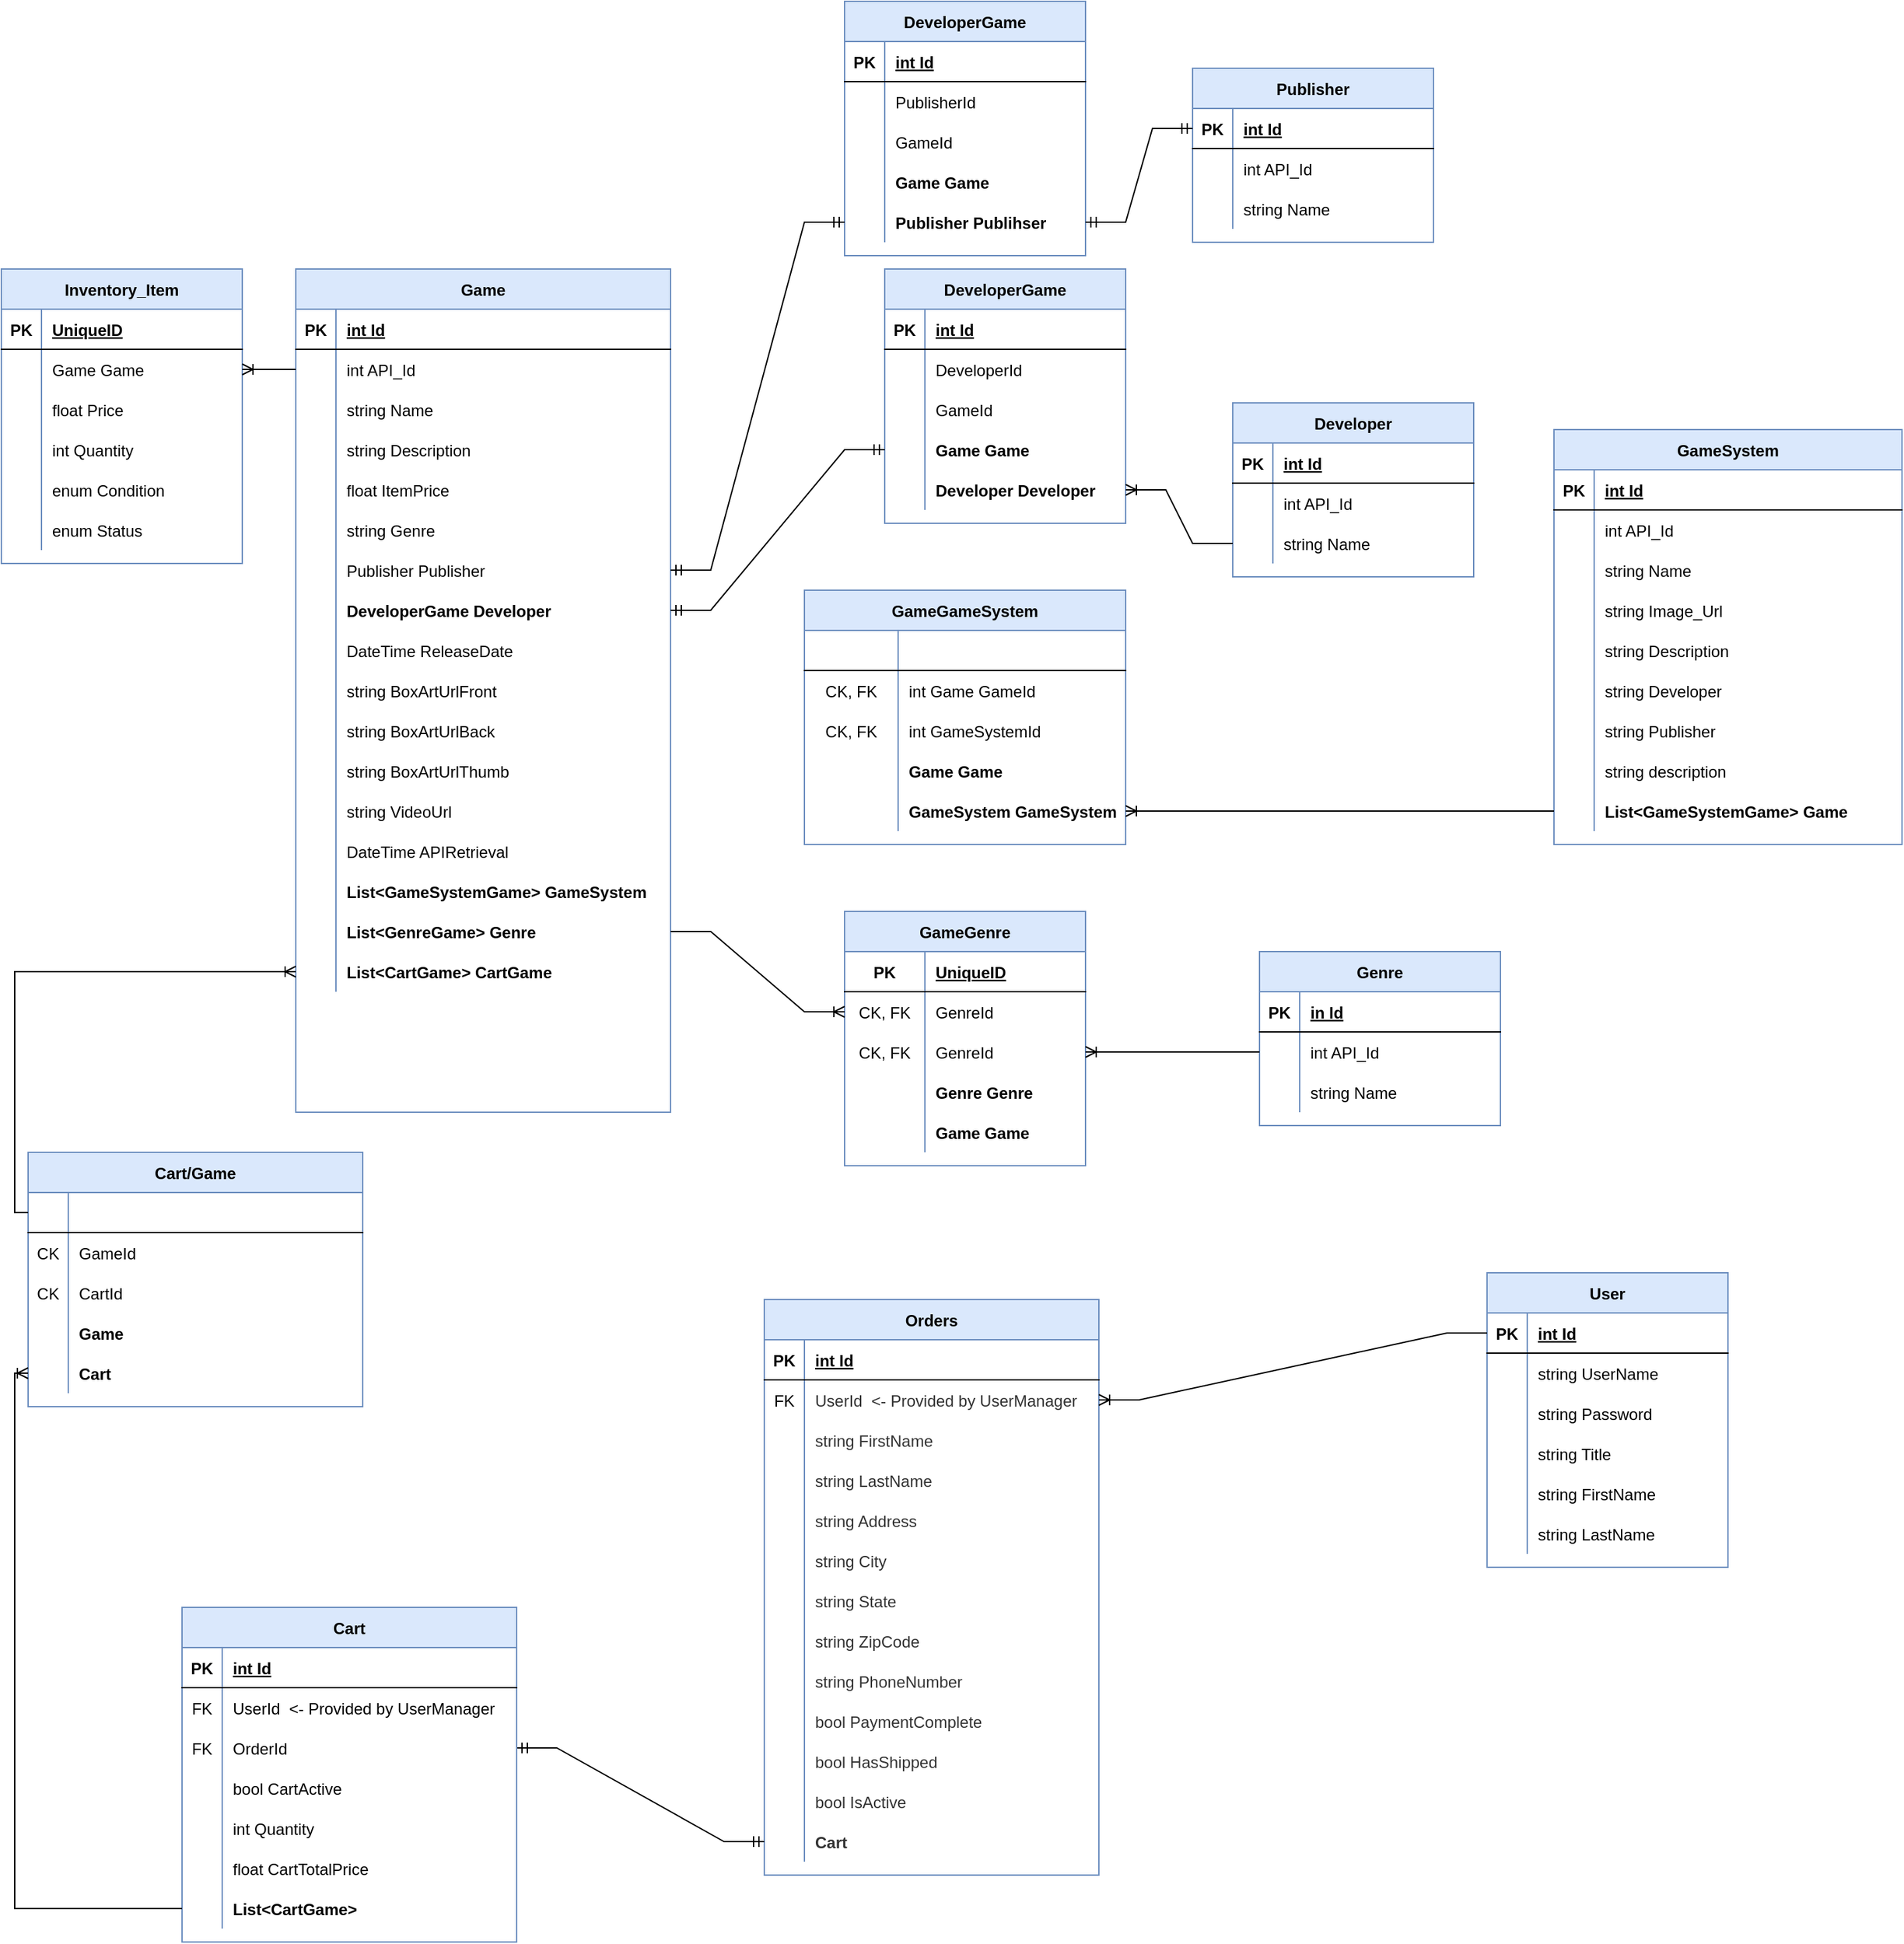<mxfile version="15.4.0" type="device"><diagram id="R2lEEEUBdFMjLlhIrx00" name="Page-1"><mxGraphModel dx="2062" dy="2282" grid="1" gridSize="10" guides="1" tooltips="1" connect="1" arrows="1" fold="1" page="1" pageScale="1" pageWidth="850" pageHeight="1100" math="0" shadow="0" extFonts="Permanent Marker^https://fonts.googleapis.com/css?family=Permanent+Marker"><root><mxCell id="0"/><mxCell id="1" parent="0"/><mxCell id="C-vyLk0tnHw3VtMMgP7b-23" value="Game" style="shape=table;startSize=30;container=1;collapsible=1;childLayout=tableLayout;fixedRows=1;rowLines=0;fontStyle=1;align=center;resizeLast=1;fillColor=#dae8fc;strokeColor=#6c8ebf;" parent="1" vertex="1"><mxGeometry x="260" y="90" width="280" height="630" as="geometry"/></mxCell><mxCell id="C-vyLk0tnHw3VtMMgP7b-24" value="" style="shape=partialRectangle;collapsible=0;dropTarget=0;pointerEvents=0;fillColor=none;points=[[0,0.5],[1,0.5]];portConstraint=eastwest;top=0;left=0;right=0;bottom=1;" parent="C-vyLk0tnHw3VtMMgP7b-23" vertex="1"><mxGeometry y="30" width="280" height="30" as="geometry"/></mxCell><mxCell id="C-vyLk0tnHw3VtMMgP7b-25" value="PK" style="shape=partialRectangle;overflow=hidden;connectable=0;fillColor=none;top=0;left=0;bottom=0;right=0;fontStyle=1;" parent="C-vyLk0tnHw3VtMMgP7b-24" vertex="1"><mxGeometry width="30" height="30" as="geometry"><mxRectangle width="30" height="30" as="alternateBounds"/></mxGeometry></mxCell><mxCell id="C-vyLk0tnHw3VtMMgP7b-26" value="int Id" style="shape=partialRectangle;overflow=hidden;connectable=0;fillColor=none;top=0;left=0;bottom=0;right=0;align=left;spacingLeft=6;fontStyle=5;" parent="C-vyLk0tnHw3VtMMgP7b-24" vertex="1"><mxGeometry x="30" width="250" height="30" as="geometry"><mxRectangle width="250" height="30" as="alternateBounds"/></mxGeometry></mxCell><mxCell id="C-vyLk0tnHw3VtMMgP7b-27" value="" style="shape=partialRectangle;collapsible=0;dropTarget=0;pointerEvents=0;fillColor=none;points=[[0,0.5],[1,0.5]];portConstraint=eastwest;top=0;left=0;right=0;bottom=0;" parent="C-vyLk0tnHw3VtMMgP7b-23" vertex="1"><mxGeometry y="60" width="280" height="30" as="geometry"/></mxCell><mxCell id="C-vyLk0tnHw3VtMMgP7b-28" value="" style="shape=partialRectangle;overflow=hidden;connectable=0;fillColor=none;top=0;left=0;bottom=0;right=0;" parent="C-vyLk0tnHw3VtMMgP7b-27" vertex="1"><mxGeometry width="30" height="30" as="geometry"><mxRectangle width="30" height="30" as="alternateBounds"/></mxGeometry></mxCell><mxCell id="C-vyLk0tnHw3VtMMgP7b-29" value="int API_Id" style="shape=partialRectangle;overflow=hidden;connectable=0;fillColor=none;top=0;left=0;bottom=0;right=0;align=left;spacingLeft=6;" parent="C-vyLk0tnHw3VtMMgP7b-27" vertex="1"><mxGeometry x="30" width="250" height="30" as="geometry"><mxRectangle width="250" height="30" as="alternateBounds"/></mxGeometry></mxCell><mxCell id="tblTbtcwLWS_5Go71eIC-43" style="shape=partialRectangle;collapsible=0;dropTarget=0;pointerEvents=0;fillColor=none;points=[[0,0.5],[1,0.5]];portConstraint=eastwest;top=0;left=0;right=0;bottom=0;" parent="C-vyLk0tnHw3VtMMgP7b-23" vertex="1"><mxGeometry y="90" width="280" height="30" as="geometry"/></mxCell><mxCell id="tblTbtcwLWS_5Go71eIC-44" style="shape=partialRectangle;overflow=hidden;connectable=0;fillColor=none;top=0;left=0;bottom=0;right=0;" parent="tblTbtcwLWS_5Go71eIC-43" vertex="1"><mxGeometry width="30" height="30" as="geometry"><mxRectangle width="30" height="30" as="alternateBounds"/></mxGeometry></mxCell><mxCell id="tblTbtcwLWS_5Go71eIC-45" value="string Name" style="shape=partialRectangle;overflow=hidden;connectable=0;fillColor=none;top=0;left=0;bottom=0;right=0;align=left;spacingLeft=6;" parent="tblTbtcwLWS_5Go71eIC-43" vertex="1"><mxGeometry x="30" width="250" height="30" as="geometry"><mxRectangle width="250" height="30" as="alternateBounds"/></mxGeometry></mxCell><mxCell id="tblTbtcwLWS_5Go71eIC-40" style="shape=partialRectangle;collapsible=0;dropTarget=0;pointerEvents=0;fillColor=none;points=[[0,0.5],[1,0.5]];portConstraint=eastwest;top=0;left=0;right=0;bottom=0;" parent="C-vyLk0tnHw3VtMMgP7b-23" vertex="1"><mxGeometry y="120" width="280" height="30" as="geometry"/></mxCell><mxCell id="tblTbtcwLWS_5Go71eIC-41" style="shape=partialRectangle;overflow=hidden;connectable=0;fillColor=none;top=0;left=0;bottom=0;right=0;" parent="tblTbtcwLWS_5Go71eIC-40" vertex="1"><mxGeometry width="30" height="30" as="geometry"><mxRectangle width="30" height="30" as="alternateBounds"/></mxGeometry></mxCell><mxCell id="tblTbtcwLWS_5Go71eIC-42" value="string Description" style="shape=partialRectangle;overflow=hidden;connectable=0;fillColor=none;top=0;left=0;bottom=0;right=0;align=left;spacingLeft=6;" parent="tblTbtcwLWS_5Go71eIC-40" vertex="1"><mxGeometry x="30" width="250" height="30" as="geometry"><mxRectangle width="250" height="30" as="alternateBounds"/></mxGeometry></mxCell><mxCell id="tblTbtcwLWS_5Go71eIC-37" style="shape=partialRectangle;collapsible=0;dropTarget=0;pointerEvents=0;fillColor=none;points=[[0,0.5],[1,0.5]];portConstraint=eastwest;top=0;left=0;right=0;bottom=0;" parent="C-vyLk0tnHw3VtMMgP7b-23" vertex="1"><mxGeometry y="150" width="280" height="30" as="geometry"/></mxCell><mxCell id="tblTbtcwLWS_5Go71eIC-38" style="shape=partialRectangle;overflow=hidden;connectable=0;fillColor=none;top=0;left=0;bottom=0;right=0;" parent="tblTbtcwLWS_5Go71eIC-37" vertex="1"><mxGeometry width="30" height="30" as="geometry"><mxRectangle width="30" height="30" as="alternateBounds"/></mxGeometry></mxCell><mxCell id="tblTbtcwLWS_5Go71eIC-39" value="float ItemPrice" style="shape=partialRectangle;overflow=hidden;connectable=0;fillColor=none;top=0;left=0;bottom=0;right=0;align=left;spacingLeft=6;" parent="tblTbtcwLWS_5Go71eIC-37" vertex="1"><mxGeometry x="30" width="250" height="30" as="geometry"><mxRectangle width="250" height="30" as="alternateBounds"/></mxGeometry></mxCell><mxCell id="tblTbtcwLWS_5Go71eIC-31" style="shape=partialRectangle;collapsible=0;dropTarget=0;pointerEvents=0;fillColor=none;points=[[0,0.5],[1,0.5]];portConstraint=eastwest;top=0;left=0;right=0;bottom=0;" parent="C-vyLk0tnHw3VtMMgP7b-23" vertex="1"><mxGeometry y="180" width="280" height="30" as="geometry"/></mxCell><mxCell id="tblTbtcwLWS_5Go71eIC-32" style="shape=partialRectangle;overflow=hidden;connectable=0;fillColor=none;top=0;left=0;bottom=0;right=0;" parent="tblTbtcwLWS_5Go71eIC-31" vertex="1"><mxGeometry width="30" height="30" as="geometry"><mxRectangle width="30" height="30" as="alternateBounds"/></mxGeometry></mxCell><mxCell id="tblTbtcwLWS_5Go71eIC-33" value="string Genre" style="shape=partialRectangle;overflow=hidden;connectable=0;fillColor=none;top=0;left=0;bottom=0;right=0;align=left;spacingLeft=6;" parent="tblTbtcwLWS_5Go71eIC-31" vertex="1"><mxGeometry x="30" width="250" height="30" as="geometry"><mxRectangle width="250" height="30" as="alternateBounds"/></mxGeometry></mxCell><mxCell id="tblTbtcwLWS_5Go71eIC-10" style="shape=partialRectangle;collapsible=0;dropTarget=0;pointerEvents=0;fillColor=none;points=[[0,0.5],[1,0.5]];portConstraint=eastwest;top=0;left=0;right=0;bottom=0;" parent="C-vyLk0tnHw3VtMMgP7b-23" vertex="1"><mxGeometry y="210" width="280" height="30" as="geometry"/></mxCell><mxCell id="tblTbtcwLWS_5Go71eIC-11" style="shape=partialRectangle;overflow=hidden;connectable=0;fillColor=none;top=0;left=0;bottom=0;right=0;" parent="tblTbtcwLWS_5Go71eIC-10" vertex="1"><mxGeometry width="30" height="30" as="geometry"><mxRectangle width="30" height="30" as="alternateBounds"/></mxGeometry></mxCell><mxCell id="tblTbtcwLWS_5Go71eIC-12" value="Publisher Publisher" style="shape=partialRectangle;overflow=hidden;connectable=0;fillColor=none;top=0;left=0;bottom=0;right=0;align=left;spacingLeft=6;" parent="tblTbtcwLWS_5Go71eIC-10" vertex="1"><mxGeometry x="30" width="250" height="30" as="geometry"><mxRectangle width="250" height="30" as="alternateBounds"/></mxGeometry></mxCell><mxCell id="tblTbtcwLWS_5Go71eIC-7" style="shape=partialRectangle;collapsible=0;dropTarget=0;pointerEvents=0;fillColor=none;points=[[0,0.5],[1,0.5]];portConstraint=eastwest;top=0;left=0;right=0;bottom=0;" parent="C-vyLk0tnHw3VtMMgP7b-23" vertex="1"><mxGeometry y="240" width="280" height="30" as="geometry"/></mxCell><mxCell id="tblTbtcwLWS_5Go71eIC-8" style="shape=partialRectangle;overflow=hidden;connectable=0;fillColor=none;top=0;left=0;bottom=0;right=0;" parent="tblTbtcwLWS_5Go71eIC-7" vertex="1"><mxGeometry width="30" height="30" as="geometry"><mxRectangle width="30" height="30" as="alternateBounds"/></mxGeometry></mxCell><mxCell id="tblTbtcwLWS_5Go71eIC-9" value="DeveloperGame Developer" style="shape=partialRectangle;overflow=hidden;connectable=0;fillColor=none;top=0;left=0;bottom=0;right=0;align=left;spacingLeft=6;fontStyle=1" parent="tblTbtcwLWS_5Go71eIC-7" vertex="1"><mxGeometry x="30" width="250" height="30" as="geometry"><mxRectangle width="250" height="30" as="alternateBounds"/></mxGeometry></mxCell><mxCell id="tblTbtcwLWS_5Go71eIC-16" style="shape=partialRectangle;collapsible=0;dropTarget=0;pointerEvents=0;fillColor=none;points=[[0,0.5],[1,0.5]];portConstraint=eastwest;top=0;left=0;right=0;bottom=0;" parent="C-vyLk0tnHw3VtMMgP7b-23" vertex="1"><mxGeometry y="270" width="280" height="30" as="geometry"/></mxCell><mxCell id="tblTbtcwLWS_5Go71eIC-17" style="shape=partialRectangle;overflow=hidden;connectable=0;fillColor=none;top=0;left=0;bottom=0;right=0;" parent="tblTbtcwLWS_5Go71eIC-16" vertex="1"><mxGeometry width="30" height="30" as="geometry"><mxRectangle width="30" height="30" as="alternateBounds"/></mxGeometry></mxCell><mxCell id="tblTbtcwLWS_5Go71eIC-18" value="DateTime ReleaseDate" style="shape=partialRectangle;overflow=hidden;connectable=0;fillColor=none;top=0;left=0;bottom=0;right=0;align=left;spacingLeft=6;" parent="tblTbtcwLWS_5Go71eIC-16" vertex="1"><mxGeometry x="30" width="250" height="30" as="geometry"><mxRectangle width="250" height="30" as="alternateBounds"/></mxGeometry></mxCell><mxCell id="tblTbtcwLWS_5Go71eIC-28" style="shape=partialRectangle;collapsible=0;dropTarget=0;pointerEvents=0;fillColor=none;points=[[0,0.5],[1,0.5]];portConstraint=eastwest;top=0;left=0;right=0;bottom=0;" parent="C-vyLk0tnHw3VtMMgP7b-23" vertex="1"><mxGeometry y="300" width="280" height="30" as="geometry"/></mxCell><mxCell id="tblTbtcwLWS_5Go71eIC-29" style="shape=partialRectangle;overflow=hidden;connectable=0;fillColor=none;top=0;left=0;bottom=0;right=0;" parent="tblTbtcwLWS_5Go71eIC-28" vertex="1"><mxGeometry width="30" height="30" as="geometry"><mxRectangle width="30" height="30" as="alternateBounds"/></mxGeometry></mxCell><mxCell id="tblTbtcwLWS_5Go71eIC-30" value="string BoxArtUrlFront" style="shape=partialRectangle;overflow=hidden;connectable=0;fillColor=none;top=0;left=0;bottom=0;right=0;align=left;spacingLeft=6;" parent="tblTbtcwLWS_5Go71eIC-28" vertex="1"><mxGeometry x="30" width="250" height="30" as="geometry"><mxRectangle width="250" height="30" as="alternateBounds"/></mxGeometry></mxCell><mxCell id="tblTbtcwLWS_5Go71eIC-25" style="shape=partialRectangle;collapsible=0;dropTarget=0;pointerEvents=0;fillColor=none;points=[[0,0.5],[1,0.5]];portConstraint=eastwest;top=0;left=0;right=0;bottom=0;" parent="C-vyLk0tnHw3VtMMgP7b-23" vertex="1"><mxGeometry y="330" width="280" height="30" as="geometry"/></mxCell><mxCell id="tblTbtcwLWS_5Go71eIC-26" style="shape=partialRectangle;overflow=hidden;connectable=0;fillColor=none;top=0;left=0;bottom=0;right=0;" parent="tblTbtcwLWS_5Go71eIC-25" vertex="1"><mxGeometry width="30" height="30" as="geometry"><mxRectangle width="30" height="30" as="alternateBounds"/></mxGeometry></mxCell><mxCell id="tblTbtcwLWS_5Go71eIC-27" value="string BoxArtUrlBack" style="shape=partialRectangle;overflow=hidden;connectable=0;fillColor=none;top=0;left=0;bottom=0;right=0;align=left;spacingLeft=6;" parent="tblTbtcwLWS_5Go71eIC-25" vertex="1"><mxGeometry x="30" width="250" height="30" as="geometry"><mxRectangle width="250" height="30" as="alternateBounds"/></mxGeometry></mxCell><mxCell id="tblTbtcwLWS_5Go71eIC-22" style="shape=partialRectangle;collapsible=0;dropTarget=0;pointerEvents=0;fillColor=none;points=[[0,0.5],[1,0.5]];portConstraint=eastwest;top=0;left=0;right=0;bottom=0;" parent="C-vyLk0tnHw3VtMMgP7b-23" vertex="1"><mxGeometry y="360" width="280" height="30" as="geometry"/></mxCell><mxCell id="tblTbtcwLWS_5Go71eIC-23" style="shape=partialRectangle;overflow=hidden;connectable=0;fillColor=none;top=0;left=0;bottom=0;right=0;" parent="tblTbtcwLWS_5Go71eIC-22" vertex="1"><mxGeometry width="30" height="30" as="geometry"><mxRectangle width="30" height="30" as="alternateBounds"/></mxGeometry></mxCell><mxCell id="tblTbtcwLWS_5Go71eIC-24" value="string BoxArtUrlThumb" style="shape=partialRectangle;overflow=hidden;connectable=0;fillColor=none;top=0;left=0;bottom=0;right=0;align=left;spacingLeft=6;" parent="tblTbtcwLWS_5Go71eIC-22" vertex="1"><mxGeometry x="30" width="250" height="30" as="geometry"><mxRectangle width="250" height="30" as="alternateBounds"/></mxGeometry></mxCell><mxCell id="tblTbtcwLWS_5Go71eIC-19" style="shape=partialRectangle;collapsible=0;dropTarget=0;pointerEvents=0;fillColor=none;points=[[0,0.5],[1,0.5]];portConstraint=eastwest;top=0;left=0;right=0;bottom=0;" parent="C-vyLk0tnHw3VtMMgP7b-23" vertex="1"><mxGeometry y="390" width="280" height="30" as="geometry"/></mxCell><mxCell id="tblTbtcwLWS_5Go71eIC-20" style="shape=partialRectangle;overflow=hidden;connectable=0;fillColor=none;top=0;left=0;bottom=0;right=0;" parent="tblTbtcwLWS_5Go71eIC-19" vertex="1"><mxGeometry width="30" height="30" as="geometry"><mxRectangle width="30" height="30" as="alternateBounds"/></mxGeometry></mxCell><mxCell id="tblTbtcwLWS_5Go71eIC-21" value="string VideoUrl" style="shape=partialRectangle;overflow=hidden;connectable=0;fillColor=none;top=0;left=0;bottom=0;right=0;align=left;spacingLeft=6;" parent="tblTbtcwLWS_5Go71eIC-19" vertex="1"><mxGeometry x="30" width="250" height="30" as="geometry"><mxRectangle width="250" height="30" as="alternateBounds"/></mxGeometry></mxCell><mxCell id="tblTbtcwLWS_5Go71eIC-13" style="shape=partialRectangle;collapsible=0;dropTarget=0;pointerEvents=0;fillColor=none;points=[[0,0.5],[1,0.5]];portConstraint=eastwest;top=0;left=0;right=0;bottom=0;" parent="C-vyLk0tnHw3VtMMgP7b-23" vertex="1"><mxGeometry y="420" width="280" height="30" as="geometry"/></mxCell><mxCell id="tblTbtcwLWS_5Go71eIC-14" style="shape=partialRectangle;overflow=hidden;connectable=0;fillColor=none;top=0;left=0;bottom=0;right=0;" parent="tblTbtcwLWS_5Go71eIC-13" vertex="1"><mxGeometry width="30" height="30" as="geometry"><mxRectangle width="30" height="30" as="alternateBounds"/></mxGeometry></mxCell><mxCell id="tblTbtcwLWS_5Go71eIC-15" value="DateTime APIRetrieval" style="shape=partialRectangle;overflow=hidden;connectable=0;fillColor=none;top=0;left=0;bottom=0;right=0;align=left;spacingLeft=6;" parent="tblTbtcwLWS_5Go71eIC-13" vertex="1"><mxGeometry x="30" width="250" height="30" as="geometry"><mxRectangle width="250" height="30" as="alternateBounds"/></mxGeometry></mxCell><mxCell id="tblTbtcwLWS_5Go71eIC-175" style="shape=partialRectangle;collapsible=0;dropTarget=0;pointerEvents=0;fillColor=none;points=[[0,0.5],[1,0.5]];portConstraint=eastwest;top=0;left=0;right=0;bottom=0;" parent="C-vyLk0tnHw3VtMMgP7b-23" vertex="1"><mxGeometry y="450" width="280" height="30" as="geometry"/></mxCell><mxCell id="tblTbtcwLWS_5Go71eIC-176" style="shape=partialRectangle;overflow=hidden;connectable=0;fillColor=none;top=0;left=0;bottom=0;right=0;" parent="tblTbtcwLWS_5Go71eIC-175" vertex="1"><mxGeometry width="30" height="30" as="geometry"><mxRectangle width="30" height="30" as="alternateBounds"/></mxGeometry></mxCell><mxCell id="tblTbtcwLWS_5Go71eIC-177" value="List&lt;GameSystemGame&gt; GameSystem" style="shape=partialRectangle;overflow=hidden;connectable=0;fillColor=none;top=0;left=0;bottom=0;right=0;align=left;spacingLeft=6;fontStyle=1" parent="tblTbtcwLWS_5Go71eIC-175" vertex="1"><mxGeometry x="30" width="250" height="30" as="geometry"><mxRectangle width="250" height="30" as="alternateBounds"/></mxGeometry></mxCell><mxCell id="tblTbtcwLWS_5Go71eIC-187" style="shape=partialRectangle;collapsible=0;dropTarget=0;pointerEvents=0;fillColor=none;points=[[0,0.5],[1,0.5]];portConstraint=eastwest;top=0;left=0;right=0;bottom=0;" parent="C-vyLk0tnHw3VtMMgP7b-23" vertex="1"><mxGeometry y="480" width="280" height="30" as="geometry"/></mxCell><mxCell id="tblTbtcwLWS_5Go71eIC-188" style="shape=partialRectangle;overflow=hidden;connectable=0;fillColor=none;top=0;left=0;bottom=0;right=0;" parent="tblTbtcwLWS_5Go71eIC-187" vertex="1"><mxGeometry width="30" height="30" as="geometry"><mxRectangle width="30" height="30" as="alternateBounds"/></mxGeometry></mxCell><mxCell id="tblTbtcwLWS_5Go71eIC-189" value="List&lt;GenreGame&gt; Genre" style="shape=partialRectangle;overflow=hidden;connectable=0;fillColor=none;top=0;left=0;bottom=0;right=0;align=left;spacingLeft=6;fontStyle=1" parent="tblTbtcwLWS_5Go71eIC-187" vertex="1"><mxGeometry x="30" width="250" height="30" as="geometry"><mxRectangle width="250" height="30" as="alternateBounds"/></mxGeometry></mxCell><mxCell id="3954deQs6DnBlfUAtClq-116" style="shape=partialRectangle;collapsible=0;dropTarget=0;pointerEvents=0;fillColor=none;points=[[0,0.5],[1,0.5]];portConstraint=eastwest;top=0;left=0;right=0;bottom=0;" vertex="1" parent="C-vyLk0tnHw3VtMMgP7b-23"><mxGeometry y="510" width="280" height="30" as="geometry"/></mxCell><mxCell id="3954deQs6DnBlfUAtClq-117" style="shape=partialRectangle;overflow=hidden;connectable=0;fillColor=none;top=0;left=0;bottom=0;right=0;" vertex="1" parent="3954deQs6DnBlfUAtClq-116"><mxGeometry width="30" height="30" as="geometry"><mxRectangle width="30" height="30" as="alternateBounds"/></mxGeometry></mxCell><mxCell id="3954deQs6DnBlfUAtClq-118" value="List&lt;CartGame&gt; CartGame" style="shape=partialRectangle;overflow=hidden;connectable=0;fillColor=none;top=0;left=0;bottom=0;right=0;align=left;spacingLeft=6;fontStyle=1" vertex="1" parent="3954deQs6DnBlfUAtClq-116"><mxGeometry x="30" width="250" height="30" as="geometry"><mxRectangle width="250" height="30" as="alternateBounds"/></mxGeometry></mxCell><mxCell id="tblTbtcwLWS_5Go71eIC-49" value="Genre" style="shape=table;startSize=30;container=1;collapsible=1;childLayout=tableLayout;fixedRows=1;rowLines=0;fontStyle=1;align=center;resizeLast=1;fillColor=#dae8fc;strokeColor=#6c8ebf;" parent="1" vertex="1"><mxGeometry x="980" y="600" width="180" height="130" as="geometry"/></mxCell><mxCell id="tblTbtcwLWS_5Go71eIC-50" value="" style="shape=partialRectangle;collapsible=0;dropTarget=0;pointerEvents=0;fillColor=none;top=0;left=0;bottom=1;right=0;points=[[0,0.5],[1,0.5]];portConstraint=eastwest;" parent="tblTbtcwLWS_5Go71eIC-49" vertex="1"><mxGeometry y="30" width="180" height="30" as="geometry"/></mxCell><mxCell id="tblTbtcwLWS_5Go71eIC-51" value="PK" style="shape=partialRectangle;connectable=0;fillColor=none;top=0;left=0;bottom=0;right=0;fontStyle=1;overflow=hidden;" parent="tblTbtcwLWS_5Go71eIC-50" vertex="1"><mxGeometry width="30" height="30" as="geometry"><mxRectangle width="30" height="30" as="alternateBounds"/></mxGeometry></mxCell><mxCell id="tblTbtcwLWS_5Go71eIC-52" value="in Id" style="shape=partialRectangle;connectable=0;fillColor=none;top=0;left=0;bottom=0;right=0;align=left;spacingLeft=6;fontStyle=5;overflow=hidden;" parent="tblTbtcwLWS_5Go71eIC-50" vertex="1"><mxGeometry x="30" width="150" height="30" as="geometry"><mxRectangle width="150" height="30" as="alternateBounds"/></mxGeometry></mxCell><mxCell id="tblTbtcwLWS_5Go71eIC-53" value="" style="shape=partialRectangle;collapsible=0;dropTarget=0;pointerEvents=0;fillColor=none;top=0;left=0;bottom=0;right=0;points=[[0,0.5],[1,0.5]];portConstraint=eastwest;" parent="tblTbtcwLWS_5Go71eIC-49" vertex="1"><mxGeometry y="60" width="180" height="30" as="geometry"/></mxCell><mxCell id="tblTbtcwLWS_5Go71eIC-54" value="" style="shape=partialRectangle;connectable=0;fillColor=none;top=0;left=0;bottom=0;right=0;editable=1;overflow=hidden;" parent="tblTbtcwLWS_5Go71eIC-53" vertex="1"><mxGeometry width="30" height="30" as="geometry"><mxRectangle width="30" height="30" as="alternateBounds"/></mxGeometry></mxCell><mxCell id="tblTbtcwLWS_5Go71eIC-55" value="int API_Id" style="shape=partialRectangle;connectable=0;fillColor=none;top=0;left=0;bottom=0;right=0;align=left;spacingLeft=6;overflow=hidden;" parent="tblTbtcwLWS_5Go71eIC-53" vertex="1"><mxGeometry x="30" width="150" height="30" as="geometry"><mxRectangle width="150" height="30" as="alternateBounds"/></mxGeometry></mxCell><mxCell id="tblTbtcwLWS_5Go71eIC-56" value="" style="shape=partialRectangle;collapsible=0;dropTarget=0;pointerEvents=0;fillColor=none;top=0;left=0;bottom=0;right=0;points=[[0,0.5],[1,0.5]];portConstraint=eastwest;" parent="tblTbtcwLWS_5Go71eIC-49" vertex="1"><mxGeometry y="90" width="180" height="30" as="geometry"/></mxCell><mxCell id="tblTbtcwLWS_5Go71eIC-57" value="" style="shape=partialRectangle;connectable=0;fillColor=none;top=0;left=0;bottom=0;right=0;editable=1;overflow=hidden;" parent="tblTbtcwLWS_5Go71eIC-56" vertex="1"><mxGeometry width="30" height="30" as="geometry"><mxRectangle width="30" height="30" as="alternateBounds"/></mxGeometry></mxCell><mxCell id="tblTbtcwLWS_5Go71eIC-58" value="string Name" style="shape=partialRectangle;connectable=0;fillColor=none;top=0;left=0;bottom=0;right=0;align=left;spacingLeft=6;overflow=hidden;" parent="tblTbtcwLWS_5Go71eIC-56" vertex="1"><mxGeometry x="30" width="150" height="30" as="geometry"><mxRectangle width="150" height="30" as="alternateBounds"/></mxGeometry></mxCell><mxCell id="tblTbtcwLWS_5Go71eIC-62" value="GameSystem" style="shape=table;startSize=30;container=1;collapsible=1;childLayout=tableLayout;fixedRows=1;rowLines=0;fontStyle=1;align=center;resizeLast=1;fillColor=#dae8fc;strokeColor=#6c8ebf;" parent="1" vertex="1"><mxGeometry x="1200" y="210" width="260" height="310" as="geometry"/></mxCell><mxCell id="tblTbtcwLWS_5Go71eIC-63" value="" style="shape=partialRectangle;collapsible=0;dropTarget=0;pointerEvents=0;fillColor=none;top=0;left=0;bottom=1;right=0;points=[[0,0.5],[1,0.5]];portConstraint=eastwest;" parent="tblTbtcwLWS_5Go71eIC-62" vertex="1"><mxGeometry y="30" width="260" height="30" as="geometry"/></mxCell><mxCell id="tblTbtcwLWS_5Go71eIC-64" value="PK" style="shape=partialRectangle;connectable=0;fillColor=none;top=0;left=0;bottom=0;right=0;fontStyle=1;overflow=hidden;" parent="tblTbtcwLWS_5Go71eIC-63" vertex="1"><mxGeometry width="30" height="30" as="geometry"><mxRectangle width="30" height="30" as="alternateBounds"/></mxGeometry></mxCell><mxCell id="tblTbtcwLWS_5Go71eIC-65" value="int Id" style="shape=partialRectangle;connectable=0;fillColor=none;top=0;left=0;bottom=0;right=0;align=left;spacingLeft=6;fontStyle=5;overflow=hidden;" parent="tblTbtcwLWS_5Go71eIC-63" vertex="1"><mxGeometry x="30" width="230" height="30" as="geometry"><mxRectangle width="230" height="30" as="alternateBounds"/></mxGeometry></mxCell><mxCell id="tblTbtcwLWS_5Go71eIC-84" style="shape=partialRectangle;collapsible=0;dropTarget=0;pointerEvents=0;fillColor=none;top=0;left=0;bottom=0;right=0;points=[[0,0.5],[1,0.5]];portConstraint=eastwest;" parent="tblTbtcwLWS_5Go71eIC-62" vertex="1"><mxGeometry y="60" width="260" height="30" as="geometry"/></mxCell><mxCell id="tblTbtcwLWS_5Go71eIC-85" style="shape=partialRectangle;connectable=0;fillColor=none;top=0;left=0;bottom=0;right=0;editable=1;overflow=hidden;" parent="tblTbtcwLWS_5Go71eIC-84" vertex="1"><mxGeometry width="30" height="30" as="geometry"><mxRectangle width="30" height="30" as="alternateBounds"/></mxGeometry></mxCell><mxCell id="tblTbtcwLWS_5Go71eIC-86" value="int API_Id" style="shape=partialRectangle;connectable=0;fillColor=none;top=0;left=0;bottom=0;right=0;align=left;spacingLeft=6;overflow=hidden;" parent="tblTbtcwLWS_5Go71eIC-84" vertex="1"><mxGeometry x="30" width="230" height="30" as="geometry"><mxRectangle width="230" height="30" as="alternateBounds"/></mxGeometry></mxCell><mxCell id="tblTbtcwLWS_5Go71eIC-66" value="" style="shape=partialRectangle;collapsible=0;dropTarget=0;pointerEvents=0;fillColor=none;top=0;left=0;bottom=0;right=0;points=[[0,0.5],[1,0.5]];portConstraint=eastwest;" parent="tblTbtcwLWS_5Go71eIC-62" vertex="1"><mxGeometry y="90" width="260" height="30" as="geometry"/></mxCell><mxCell id="tblTbtcwLWS_5Go71eIC-67" value="" style="shape=partialRectangle;connectable=0;fillColor=none;top=0;left=0;bottom=0;right=0;editable=1;overflow=hidden;" parent="tblTbtcwLWS_5Go71eIC-66" vertex="1"><mxGeometry width="30" height="30" as="geometry"><mxRectangle width="30" height="30" as="alternateBounds"/></mxGeometry></mxCell><mxCell id="tblTbtcwLWS_5Go71eIC-68" value="string Name" style="shape=partialRectangle;connectable=0;fillColor=none;top=0;left=0;bottom=0;right=0;align=left;spacingLeft=6;overflow=hidden;" parent="tblTbtcwLWS_5Go71eIC-66" vertex="1"><mxGeometry x="30" width="230" height="30" as="geometry"><mxRectangle width="230" height="30" as="alternateBounds"/></mxGeometry></mxCell><mxCell id="tblTbtcwLWS_5Go71eIC-69" value="" style="shape=partialRectangle;collapsible=0;dropTarget=0;pointerEvents=0;fillColor=none;top=0;left=0;bottom=0;right=0;points=[[0,0.5],[1,0.5]];portConstraint=eastwest;" parent="tblTbtcwLWS_5Go71eIC-62" vertex="1"><mxGeometry y="120" width="260" height="30" as="geometry"/></mxCell><mxCell id="tblTbtcwLWS_5Go71eIC-70" value="" style="shape=partialRectangle;connectable=0;fillColor=none;top=0;left=0;bottom=0;right=0;editable=1;overflow=hidden;" parent="tblTbtcwLWS_5Go71eIC-69" vertex="1"><mxGeometry width="30" height="30" as="geometry"><mxRectangle width="30" height="30" as="alternateBounds"/></mxGeometry></mxCell><mxCell id="tblTbtcwLWS_5Go71eIC-71" value="string Image_Url" style="shape=partialRectangle;connectable=0;fillColor=none;top=0;left=0;bottom=0;right=0;align=left;spacingLeft=6;overflow=hidden;" parent="tblTbtcwLWS_5Go71eIC-69" vertex="1"><mxGeometry x="30" width="230" height="30" as="geometry"><mxRectangle width="230" height="30" as="alternateBounds"/></mxGeometry></mxCell><mxCell id="tblTbtcwLWS_5Go71eIC-72" value="" style="shape=partialRectangle;collapsible=0;dropTarget=0;pointerEvents=0;fillColor=none;top=0;left=0;bottom=0;right=0;points=[[0,0.5],[1,0.5]];portConstraint=eastwest;" parent="tblTbtcwLWS_5Go71eIC-62" vertex="1"><mxGeometry y="150" width="260" height="30" as="geometry"/></mxCell><mxCell id="tblTbtcwLWS_5Go71eIC-73" value="" style="shape=partialRectangle;connectable=0;fillColor=none;top=0;left=0;bottom=0;right=0;editable=1;overflow=hidden;" parent="tblTbtcwLWS_5Go71eIC-72" vertex="1"><mxGeometry width="30" height="30" as="geometry"><mxRectangle width="30" height="30" as="alternateBounds"/></mxGeometry></mxCell><mxCell id="tblTbtcwLWS_5Go71eIC-74" value="string Description" style="shape=partialRectangle;connectable=0;fillColor=none;top=0;left=0;bottom=0;right=0;align=left;spacingLeft=6;overflow=hidden;" parent="tblTbtcwLWS_5Go71eIC-72" vertex="1"><mxGeometry x="30" width="230" height="30" as="geometry"><mxRectangle width="230" height="30" as="alternateBounds"/></mxGeometry></mxCell><mxCell id="tblTbtcwLWS_5Go71eIC-75" style="shape=partialRectangle;collapsible=0;dropTarget=0;pointerEvents=0;fillColor=none;top=0;left=0;bottom=0;right=0;points=[[0,0.5],[1,0.5]];portConstraint=eastwest;" parent="tblTbtcwLWS_5Go71eIC-62" vertex="1"><mxGeometry y="180" width="260" height="30" as="geometry"/></mxCell><mxCell id="tblTbtcwLWS_5Go71eIC-76" style="shape=partialRectangle;connectable=0;fillColor=none;top=0;left=0;bottom=0;right=0;editable=1;overflow=hidden;" parent="tblTbtcwLWS_5Go71eIC-75" vertex="1"><mxGeometry width="30" height="30" as="geometry"><mxRectangle width="30" height="30" as="alternateBounds"/></mxGeometry></mxCell><mxCell id="tblTbtcwLWS_5Go71eIC-77" value="string Developer" style="shape=partialRectangle;connectable=0;fillColor=none;top=0;left=0;bottom=0;right=0;align=left;spacingLeft=6;overflow=hidden;" parent="tblTbtcwLWS_5Go71eIC-75" vertex="1"><mxGeometry x="30" width="230" height="30" as="geometry"><mxRectangle width="230" height="30" as="alternateBounds"/></mxGeometry></mxCell><mxCell id="tblTbtcwLWS_5Go71eIC-78" style="shape=partialRectangle;collapsible=0;dropTarget=0;pointerEvents=0;fillColor=none;top=0;left=0;bottom=0;right=0;points=[[0,0.5],[1,0.5]];portConstraint=eastwest;" parent="tblTbtcwLWS_5Go71eIC-62" vertex="1"><mxGeometry y="210" width="260" height="30" as="geometry"/></mxCell><mxCell id="tblTbtcwLWS_5Go71eIC-79" style="shape=partialRectangle;connectable=0;fillColor=none;top=0;left=0;bottom=0;right=0;editable=1;overflow=hidden;" parent="tblTbtcwLWS_5Go71eIC-78" vertex="1"><mxGeometry width="30" height="30" as="geometry"><mxRectangle width="30" height="30" as="alternateBounds"/></mxGeometry></mxCell><mxCell id="tblTbtcwLWS_5Go71eIC-80" value="string Publisher" style="shape=partialRectangle;connectable=0;fillColor=none;top=0;left=0;bottom=0;right=0;align=left;spacingLeft=6;overflow=hidden;" parent="tblTbtcwLWS_5Go71eIC-78" vertex="1"><mxGeometry x="30" width="230" height="30" as="geometry"><mxRectangle width="230" height="30" as="alternateBounds"/></mxGeometry></mxCell><mxCell id="tblTbtcwLWS_5Go71eIC-81" style="shape=partialRectangle;collapsible=0;dropTarget=0;pointerEvents=0;fillColor=none;top=0;left=0;bottom=0;right=0;points=[[0,0.5],[1,0.5]];portConstraint=eastwest;" parent="tblTbtcwLWS_5Go71eIC-62" vertex="1"><mxGeometry y="240" width="260" height="30" as="geometry"/></mxCell><mxCell id="tblTbtcwLWS_5Go71eIC-82" style="shape=partialRectangle;connectable=0;fillColor=none;top=0;left=0;bottom=0;right=0;editable=1;overflow=hidden;" parent="tblTbtcwLWS_5Go71eIC-81" vertex="1"><mxGeometry width="30" height="30" as="geometry"><mxRectangle width="30" height="30" as="alternateBounds"/></mxGeometry></mxCell><mxCell id="tblTbtcwLWS_5Go71eIC-83" value="string description" style="shape=partialRectangle;connectable=0;fillColor=none;top=0;left=0;bottom=0;right=0;align=left;spacingLeft=6;overflow=hidden;" parent="tblTbtcwLWS_5Go71eIC-81" vertex="1"><mxGeometry x="30" width="230" height="30" as="geometry"><mxRectangle width="230" height="30" as="alternateBounds"/></mxGeometry></mxCell><mxCell id="tblTbtcwLWS_5Go71eIC-184" style="shape=partialRectangle;collapsible=0;dropTarget=0;pointerEvents=0;fillColor=none;top=0;left=0;bottom=0;right=0;points=[[0,0.5],[1,0.5]];portConstraint=eastwest;" parent="tblTbtcwLWS_5Go71eIC-62" vertex="1"><mxGeometry y="270" width="260" height="30" as="geometry"/></mxCell><mxCell id="tblTbtcwLWS_5Go71eIC-185" style="shape=partialRectangle;connectable=0;fillColor=none;top=0;left=0;bottom=0;right=0;editable=1;overflow=hidden;" parent="tblTbtcwLWS_5Go71eIC-184" vertex="1"><mxGeometry width="30" height="30" as="geometry"><mxRectangle width="30" height="30" as="alternateBounds"/></mxGeometry></mxCell><mxCell id="tblTbtcwLWS_5Go71eIC-186" value="List&lt;GameSystemGame&gt; Game" style="shape=partialRectangle;connectable=0;fillColor=none;top=0;left=0;bottom=0;right=0;align=left;spacingLeft=6;overflow=hidden;fontStyle=1" parent="tblTbtcwLWS_5Go71eIC-184" vertex="1"><mxGeometry x="30" width="230" height="30" as="geometry"><mxRectangle width="230" height="30" as="alternateBounds"/></mxGeometry></mxCell><mxCell id="tblTbtcwLWS_5Go71eIC-87" value="Developer" style="shape=table;startSize=30;container=1;collapsible=1;childLayout=tableLayout;fixedRows=1;rowLines=0;fontStyle=1;align=center;resizeLast=1;fillColor=#dae8fc;strokeColor=#6c8ebf;" parent="1" vertex="1"><mxGeometry x="960" y="190" width="180" height="130" as="geometry"/></mxCell><mxCell id="tblTbtcwLWS_5Go71eIC-88" value="" style="shape=partialRectangle;collapsible=0;dropTarget=0;pointerEvents=0;fillColor=none;top=0;left=0;bottom=1;right=0;points=[[0,0.5],[1,0.5]];portConstraint=eastwest;" parent="tblTbtcwLWS_5Go71eIC-87" vertex="1"><mxGeometry y="30" width="180" height="30" as="geometry"/></mxCell><mxCell id="tblTbtcwLWS_5Go71eIC-89" value="PK" style="shape=partialRectangle;connectable=0;fillColor=none;top=0;left=0;bottom=0;right=0;fontStyle=1;overflow=hidden;" parent="tblTbtcwLWS_5Go71eIC-88" vertex="1"><mxGeometry width="30" height="30" as="geometry"><mxRectangle width="30" height="30" as="alternateBounds"/></mxGeometry></mxCell><mxCell id="tblTbtcwLWS_5Go71eIC-90" value="int Id" style="shape=partialRectangle;connectable=0;fillColor=none;top=0;left=0;bottom=0;right=0;align=left;spacingLeft=6;fontStyle=5;overflow=hidden;" parent="tblTbtcwLWS_5Go71eIC-88" vertex="1"><mxGeometry x="30" width="150" height="30" as="geometry"><mxRectangle width="150" height="30" as="alternateBounds"/></mxGeometry></mxCell><mxCell id="tblTbtcwLWS_5Go71eIC-91" value="" style="shape=partialRectangle;collapsible=0;dropTarget=0;pointerEvents=0;fillColor=none;top=0;left=0;bottom=0;right=0;points=[[0,0.5],[1,0.5]];portConstraint=eastwest;" parent="tblTbtcwLWS_5Go71eIC-87" vertex="1"><mxGeometry y="60" width="180" height="30" as="geometry"/></mxCell><mxCell id="tblTbtcwLWS_5Go71eIC-92" value="" style="shape=partialRectangle;connectable=0;fillColor=none;top=0;left=0;bottom=0;right=0;editable=1;overflow=hidden;" parent="tblTbtcwLWS_5Go71eIC-91" vertex="1"><mxGeometry width="30" height="30" as="geometry"><mxRectangle width="30" height="30" as="alternateBounds"/></mxGeometry></mxCell><mxCell id="tblTbtcwLWS_5Go71eIC-93" value="int API_Id" style="shape=partialRectangle;connectable=0;fillColor=none;top=0;left=0;bottom=0;right=0;align=left;spacingLeft=6;overflow=hidden;" parent="tblTbtcwLWS_5Go71eIC-91" vertex="1"><mxGeometry x="30" width="150" height="30" as="geometry"><mxRectangle width="150" height="30" as="alternateBounds"/></mxGeometry></mxCell><mxCell id="tblTbtcwLWS_5Go71eIC-94" value="" style="shape=partialRectangle;collapsible=0;dropTarget=0;pointerEvents=0;fillColor=none;top=0;left=0;bottom=0;right=0;points=[[0,0.5],[1,0.5]];portConstraint=eastwest;" parent="tblTbtcwLWS_5Go71eIC-87" vertex="1"><mxGeometry y="90" width="180" height="30" as="geometry"/></mxCell><mxCell id="tblTbtcwLWS_5Go71eIC-95" value="" style="shape=partialRectangle;connectable=0;fillColor=none;top=0;left=0;bottom=0;right=0;editable=1;overflow=hidden;" parent="tblTbtcwLWS_5Go71eIC-94" vertex="1"><mxGeometry width="30" height="30" as="geometry"><mxRectangle width="30" height="30" as="alternateBounds"/></mxGeometry></mxCell><mxCell id="tblTbtcwLWS_5Go71eIC-96" value="string Name" style="shape=partialRectangle;connectable=0;fillColor=none;top=0;left=0;bottom=0;right=0;align=left;spacingLeft=6;overflow=hidden;" parent="tblTbtcwLWS_5Go71eIC-94" vertex="1"><mxGeometry x="30" width="150" height="30" as="geometry"><mxRectangle width="150" height="30" as="alternateBounds"/></mxGeometry></mxCell><mxCell id="tblTbtcwLWS_5Go71eIC-100" value="Publisher" style="shape=table;startSize=30;container=1;collapsible=1;childLayout=tableLayout;fixedRows=1;rowLines=0;fontStyle=1;align=center;resizeLast=1;fillColor=#dae8fc;strokeColor=#6c8ebf;" parent="1" vertex="1"><mxGeometry x="930" y="-60" width="180" height="130" as="geometry"/></mxCell><mxCell id="tblTbtcwLWS_5Go71eIC-101" value="" style="shape=partialRectangle;collapsible=0;dropTarget=0;pointerEvents=0;fillColor=none;top=0;left=0;bottom=1;right=0;points=[[0,0.5],[1,0.5]];portConstraint=eastwest;" parent="tblTbtcwLWS_5Go71eIC-100" vertex="1"><mxGeometry y="30" width="180" height="30" as="geometry"/></mxCell><mxCell id="tblTbtcwLWS_5Go71eIC-102" value="PK" style="shape=partialRectangle;connectable=0;fillColor=none;top=0;left=0;bottom=0;right=0;fontStyle=1;overflow=hidden;" parent="tblTbtcwLWS_5Go71eIC-101" vertex="1"><mxGeometry width="30" height="30" as="geometry"><mxRectangle width="30" height="30" as="alternateBounds"/></mxGeometry></mxCell><mxCell id="tblTbtcwLWS_5Go71eIC-103" value="int Id" style="shape=partialRectangle;connectable=0;fillColor=none;top=0;left=0;bottom=0;right=0;align=left;spacingLeft=6;fontStyle=5;overflow=hidden;" parent="tblTbtcwLWS_5Go71eIC-101" vertex="1"><mxGeometry x="30" width="150" height="30" as="geometry"><mxRectangle width="150" height="30" as="alternateBounds"/></mxGeometry></mxCell><mxCell id="tblTbtcwLWS_5Go71eIC-104" value="" style="shape=partialRectangle;collapsible=0;dropTarget=0;pointerEvents=0;fillColor=none;top=0;left=0;bottom=0;right=0;points=[[0,0.5],[1,0.5]];portConstraint=eastwest;" parent="tblTbtcwLWS_5Go71eIC-100" vertex="1"><mxGeometry y="60" width="180" height="30" as="geometry"/></mxCell><mxCell id="tblTbtcwLWS_5Go71eIC-105" value="" style="shape=partialRectangle;connectable=0;fillColor=none;top=0;left=0;bottom=0;right=0;editable=1;overflow=hidden;" parent="tblTbtcwLWS_5Go71eIC-104" vertex="1"><mxGeometry width="30" height="30" as="geometry"><mxRectangle width="30" height="30" as="alternateBounds"/></mxGeometry></mxCell><mxCell id="tblTbtcwLWS_5Go71eIC-106" value="int API_Id" style="shape=partialRectangle;connectable=0;fillColor=none;top=0;left=0;bottom=0;right=0;align=left;spacingLeft=6;overflow=hidden;" parent="tblTbtcwLWS_5Go71eIC-104" vertex="1"><mxGeometry x="30" width="150" height="30" as="geometry"><mxRectangle width="150" height="30" as="alternateBounds"/></mxGeometry></mxCell><mxCell id="tblTbtcwLWS_5Go71eIC-107" value="" style="shape=partialRectangle;collapsible=0;dropTarget=0;pointerEvents=0;fillColor=none;top=0;left=0;bottom=0;right=0;points=[[0,0.5],[1,0.5]];portConstraint=eastwest;" parent="tblTbtcwLWS_5Go71eIC-100" vertex="1"><mxGeometry y="90" width="180" height="30" as="geometry"/></mxCell><mxCell id="tblTbtcwLWS_5Go71eIC-108" value="" style="shape=partialRectangle;connectable=0;fillColor=none;top=0;left=0;bottom=0;right=0;editable=1;overflow=hidden;" parent="tblTbtcwLWS_5Go71eIC-107" vertex="1"><mxGeometry width="30" height="30" as="geometry"><mxRectangle width="30" height="30" as="alternateBounds"/></mxGeometry></mxCell><mxCell id="tblTbtcwLWS_5Go71eIC-109" value="string Name" style="shape=partialRectangle;connectable=0;fillColor=none;top=0;left=0;bottom=0;right=0;align=left;spacingLeft=6;overflow=hidden;" parent="tblTbtcwLWS_5Go71eIC-107" vertex="1"><mxGeometry x="30" width="150" height="30" as="geometry"><mxRectangle width="150" height="30" as="alternateBounds"/></mxGeometry></mxCell><mxCell id="tblTbtcwLWS_5Go71eIC-110" value="Inventory_Item" style="shape=table;startSize=30;container=1;collapsible=1;childLayout=tableLayout;fixedRows=1;rowLines=0;fontStyle=1;align=center;resizeLast=1;fillColor=#dae8fc;strokeColor=#6c8ebf;" parent="1" vertex="1"><mxGeometry x="40" y="90" width="180" height="220" as="geometry"/></mxCell><mxCell id="tblTbtcwLWS_5Go71eIC-111" value="" style="shape=partialRectangle;collapsible=0;dropTarget=0;pointerEvents=0;fillColor=none;top=0;left=0;bottom=1;right=0;points=[[0,0.5],[1,0.5]];portConstraint=eastwest;" parent="tblTbtcwLWS_5Go71eIC-110" vertex="1"><mxGeometry y="30" width="180" height="30" as="geometry"/></mxCell><mxCell id="tblTbtcwLWS_5Go71eIC-112" value="PK" style="shape=partialRectangle;connectable=0;fillColor=none;top=0;left=0;bottom=0;right=0;fontStyle=1;overflow=hidden;" parent="tblTbtcwLWS_5Go71eIC-111" vertex="1"><mxGeometry width="30" height="30" as="geometry"><mxRectangle width="30" height="30" as="alternateBounds"/></mxGeometry></mxCell><mxCell id="tblTbtcwLWS_5Go71eIC-113" value="UniqueID" style="shape=partialRectangle;connectable=0;fillColor=none;top=0;left=0;bottom=0;right=0;align=left;spacingLeft=6;fontStyle=5;overflow=hidden;" parent="tblTbtcwLWS_5Go71eIC-111" vertex="1"><mxGeometry x="30" width="150" height="30" as="geometry"><mxRectangle width="150" height="30" as="alternateBounds"/></mxGeometry></mxCell><mxCell id="tblTbtcwLWS_5Go71eIC-114" value="" style="shape=partialRectangle;collapsible=0;dropTarget=0;pointerEvents=0;fillColor=none;top=0;left=0;bottom=0;right=0;points=[[0,0.5],[1,0.5]];portConstraint=eastwest;" parent="tblTbtcwLWS_5Go71eIC-110" vertex="1"><mxGeometry y="60" width="180" height="30" as="geometry"/></mxCell><mxCell id="tblTbtcwLWS_5Go71eIC-115" value="" style="shape=partialRectangle;connectable=0;fillColor=none;top=0;left=0;bottom=0;right=0;editable=1;overflow=hidden;" parent="tblTbtcwLWS_5Go71eIC-114" vertex="1"><mxGeometry width="30" height="30" as="geometry"><mxRectangle width="30" height="30" as="alternateBounds"/></mxGeometry></mxCell><mxCell id="tblTbtcwLWS_5Go71eIC-116" value="Game Game" style="shape=partialRectangle;connectable=0;fillColor=none;top=0;left=0;bottom=0;right=0;align=left;spacingLeft=6;overflow=hidden;" parent="tblTbtcwLWS_5Go71eIC-114" vertex="1"><mxGeometry x="30" width="150" height="30" as="geometry"><mxRectangle width="150" height="30" as="alternateBounds"/></mxGeometry></mxCell><mxCell id="tblTbtcwLWS_5Go71eIC-117" value="" style="shape=partialRectangle;collapsible=0;dropTarget=0;pointerEvents=0;fillColor=none;top=0;left=0;bottom=0;right=0;points=[[0,0.5],[1,0.5]];portConstraint=eastwest;" parent="tblTbtcwLWS_5Go71eIC-110" vertex="1"><mxGeometry y="90" width="180" height="30" as="geometry"/></mxCell><mxCell id="tblTbtcwLWS_5Go71eIC-118" value="" style="shape=partialRectangle;connectable=0;fillColor=none;top=0;left=0;bottom=0;right=0;editable=1;overflow=hidden;" parent="tblTbtcwLWS_5Go71eIC-117" vertex="1"><mxGeometry width="30" height="30" as="geometry"><mxRectangle width="30" height="30" as="alternateBounds"/></mxGeometry></mxCell><mxCell id="tblTbtcwLWS_5Go71eIC-119" value="float Price" style="shape=partialRectangle;connectable=0;fillColor=none;top=0;left=0;bottom=0;right=0;align=left;spacingLeft=6;overflow=hidden;" parent="tblTbtcwLWS_5Go71eIC-117" vertex="1"><mxGeometry x="30" width="150" height="30" as="geometry"><mxRectangle width="150" height="30" as="alternateBounds"/></mxGeometry></mxCell><mxCell id="tblTbtcwLWS_5Go71eIC-120" value="" style="shape=partialRectangle;collapsible=0;dropTarget=0;pointerEvents=0;fillColor=none;top=0;left=0;bottom=0;right=0;points=[[0,0.5],[1,0.5]];portConstraint=eastwest;" parent="tblTbtcwLWS_5Go71eIC-110" vertex="1"><mxGeometry y="120" width="180" height="30" as="geometry"/></mxCell><mxCell id="tblTbtcwLWS_5Go71eIC-121" value="" style="shape=partialRectangle;connectable=0;fillColor=none;top=0;left=0;bottom=0;right=0;editable=1;overflow=hidden;" parent="tblTbtcwLWS_5Go71eIC-120" vertex="1"><mxGeometry width="30" height="30" as="geometry"><mxRectangle width="30" height="30" as="alternateBounds"/></mxGeometry></mxCell><mxCell id="tblTbtcwLWS_5Go71eIC-122" value="int Quantity" style="shape=partialRectangle;connectable=0;fillColor=none;top=0;left=0;bottom=0;right=0;align=left;spacingLeft=6;overflow=hidden;" parent="tblTbtcwLWS_5Go71eIC-120" vertex="1"><mxGeometry x="30" width="150" height="30" as="geometry"><mxRectangle width="150" height="30" as="alternateBounds"/></mxGeometry></mxCell><mxCell id="tblTbtcwLWS_5Go71eIC-46" style="shape=partialRectangle;collapsible=0;dropTarget=0;pointerEvents=0;fillColor=none;points=[[0,0.5],[1,0.5]];portConstraint=eastwest;top=0;left=0;right=0;bottom=0;" parent="tblTbtcwLWS_5Go71eIC-110" vertex="1"><mxGeometry y="150" width="180" height="30" as="geometry"/></mxCell><mxCell id="tblTbtcwLWS_5Go71eIC-47" style="shape=partialRectangle;overflow=hidden;connectable=0;fillColor=none;top=0;left=0;bottom=0;right=0;" parent="tblTbtcwLWS_5Go71eIC-46" vertex="1"><mxGeometry width="30" height="30" as="geometry"><mxRectangle width="30" height="30" as="alternateBounds"/></mxGeometry></mxCell><mxCell id="tblTbtcwLWS_5Go71eIC-48" value="enum Condition" style="shape=partialRectangle;overflow=hidden;connectable=0;fillColor=none;top=0;left=0;bottom=0;right=0;align=left;spacingLeft=6;" parent="tblTbtcwLWS_5Go71eIC-46" vertex="1"><mxGeometry x="30" width="150" height="30" as="geometry"><mxRectangle width="150" height="30" as="alternateBounds"/></mxGeometry></mxCell><mxCell id="tblTbtcwLWS_5Go71eIC-129" style="shape=partialRectangle;collapsible=0;dropTarget=0;pointerEvents=0;fillColor=none;points=[[0,0.5],[1,0.5]];portConstraint=eastwest;top=0;left=0;right=0;bottom=0;" parent="tblTbtcwLWS_5Go71eIC-110" vertex="1"><mxGeometry y="180" width="180" height="30" as="geometry"/></mxCell><mxCell id="tblTbtcwLWS_5Go71eIC-130" style="shape=partialRectangle;overflow=hidden;connectable=0;fillColor=none;top=0;left=0;bottom=0;right=0;" parent="tblTbtcwLWS_5Go71eIC-129" vertex="1"><mxGeometry width="30" height="30" as="geometry"><mxRectangle width="30" height="30" as="alternateBounds"/></mxGeometry></mxCell><mxCell id="tblTbtcwLWS_5Go71eIC-131" value="enum Status" style="shape=partialRectangle;overflow=hidden;connectable=0;fillColor=none;top=0;left=0;bottom=0;right=0;align=left;spacingLeft=6;" parent="tblTbtcwLWS_5Go71eIC-129" vertex="1"><mxGeometry x="30" width="150" height="30" as="geometry"><mxRectangle width="150" height="30" as="alternateBounds"/></mxGeometry></mxCell><mxCell id="tblTbtcwLWS_5Go71eIC-132" value="" style="edgeStyle=entityRelationEdgeStyle;fontSize=12;html=1;endArrow=ERoneToMany;rounded=0;exitX=0;exitY=0.5;exitDx=0;exitDy=0;entryX=1;entryY=0.5;entryDx=0;entryDy=0;" parent="1" source="C-vyLk0tnHw3VtMMgP7b-27" target="tblTbtcwLWS_5Go71eIC-114" edge="1"><mxGeometry width="100" height="100" relative="1" as="geometry"><mxPoint x="370" y="670" as="sourcePoint"/><mxPoint x="470" y="570" as="targetPoint"/></mxGeometry></mxCell><mxCell id="tblTbtcwLWS_5Go71eIC-147" value="GameGenre" style="shape=table;startSize=30;container=1;collapsible=1;childLayout=tableLayout;fixedRows=1;rowLines=0;fontStyle=1;align=center;resizeLast=1;fillColor=#dae8fc;strokeColor=#6c8ebf;" parent="1" vertex="1"><mxGeometry x="670" y="570" width="180" height="190" as="geometry"/></mxCell><mxCell id="tblTbtcwLWS_5Go71eIC-148" value="" style="shape=partialRectangle;collapsible=0;dropTarget=0;pointerEvents=0;fillColor=none;top=0;left=0;bottom=1;right=0;points=[[0,0.5],[1,0.5]];portConstraint=eastwest;" parent="tblTbtcwLWS_5Go71eIC-147" vertex="1"><mxGeometry y="30" width="180" height="30" as="geometry"/></mxCell><mxCell id="tblTbtcwLWS_5Go71eIC-149" value="PK" style="shape=partialRectangle;connectable=0;fillColor=none;top=0;left=0;bottom=0;right=0;fontStyle=1;overflow=hidden;" parent="tblTbtcwLWS_5Go71eIC-148" vertex="1"><mxGeometry width="60" height="30" as="geometry"><mxRectangle width="60" height="30" as="alternateBounds"/></mxGeometry></mxCell><mxCell id="tblTbtcwLWS_5Go71eIC-150" value="UniqueID" style="shape=partialRectangle;connectable=0;fillColor=none;top=0;left=0;bottom=0;right=0;align=left;spacingLeft=6;fontStyle=5;overflow=hidden;" parent="tblTbtcwLWS_5Go71eIC-148" vertex="1"><mxGeometry x="60" width="120" height="30" as="geometry"><mxRectangle width="120" height="30" as="alternateBounds"/></mxGeometry></mxCell><mxCell id="tblTbtcwLWS_5Go71eIC-151" value="" style="shape=partialRectangle;collapsible=0;dropTarget=0;pointerEvents=0;fillColor=none;top=0;left=0;bottom=0;right=0;points=[[0,0.5],[1,0.5]];portConstraint=eastwest;" parent="tblTbtcwLWS_5Go71eIC-147" vertex="1"><mxGeometry y="60" width="180" height="30" as="geometry"/></mxCell><mxCell id="tblTbtcwLWS_5Go71eIC-152" value="CK, FK" style="shape=partialRectangle;connectable=0;fillColor=none;top=0;left=0;bottom=0;right=0;editable=1;overflow=hidden;" parent="tblTbtcwLWS_5Go71eIC-151" vertex="1"><mxGeometry width="60" height="30" as="geometry"><mxRectangle width="60" height="30" as="alternateBounds"/></mxGeometry></mxCell><mxCell id="tblTbtcwLWS_5Go71eIC-153" value="GenreId" style="shape=partialRectangle;connectable=0;fillColor=none;top=0;left=0;bottom=0;right=0;align=left;spacingLeft=6;overflow=hidden;" parent="tblTbtcwLWS_5Go71eIC-151" vertex="1"><mxGeometry x="60" width="120" height="30" as="geometry"><mxRectangle width="120" height="30" as="alternateBounds"/></mxGeometry></mxCell><mxCell id="tblTbtcwLWS_5Go71eIC-154" value="" style="shape=partialRectangle;collapsible=0;dropTarget=0;pointerEvents=0;fillColor=none;top=0;left=0;bottom=0;right=0;points=[[0,0.5],[1,0.5]];portConstraint=eastwest;" parent="tblTbtcwLWS_5Go71eIC-147" vertex="1"><mxGeometry y="90" width="180" height="30" as="geometry"/></mxCell><mxCell id="tblTbtcwLWS_5Go71eIC-155" value="CK, FK" style="shape=partialRectangle;connectable=0;fillColor=none;top=0;left=0;bottom=0;right=0;editable=1;overflow=hidden;" parent="tblTbtcwLWS_5Go71eIC-154" vertex="1"><mxGeometry width="60" height="30" as="geometry"><mxRectangle width="60" height="30" as="alternateBounds"/></mxGeometry></mxCell><mxCell id="tblTbtcwLWS_5Go71eIC-156" value="GenreId" style="shape=partialRectangle;connectable=0;fillColor=none;top=0;left=0;bottom=0;right=0;align=left;spacingLeft=6;overflow=hidden;" parent="tblTbtcwLWS_5Go71eIC-154" vertex="1"><mxGeometry x="60" width="120" height="30" as="geometry"><mxRectangle width="120" height="30" as="alternateBounds"/></mxGeometry></mxCell><mxCell id="tblTbtcwLWS_5Go71eIC-190" style="shape=partialRectangle;collapsible=0;dropTarget=0;pointerEvents=0;fillColor=none;top=0;left=0;bottom=0;right=0;points=[[0,0.5],[1,0.5]];portConstraint=eastwest;" parent="tblTbtcwLWS_5Go71eIC-147" vertex="1"><mxGeometry y="120" width="180" height="30" as="geometry"/></mxCell><mxCell id="tblTbtcwLWS_5Go71eIC-191" style="shape=partialRectangle;connectable=0;fillColor=none;top=0;left=0;bottom=0;right=0;editable=1;overflow=hidden;" parent="tblTbtcwLWS_5Go71eIC-190" vertex="1"><mxGeometry width="60" height="30" as="geometry"><mxRectangle width="60" height="30" as="alternateBounds"/></mxGeometry></mxCell><mxCell id="tblTbtcwLWS_5Go71eIC-192" value="Genre Genre" style="shape=partialRectangle;connectable=0;fillColor=none;top=0;left=0;bottom=0;right=0;align=left;spacingLeft=6;overflow=hidden;fontStyle=1" parent="tblTbtcwLWS_5Go71eIC-190" vertex="1"><mxGeometry x="60" width="120" height="30" as="geometry"><mxRectangle width="120" height="30" as="alternateBounds"/></mxGeometry></mxCell><mxCell id="tblTbtcwLWS_5Go71eIC-193" style="shape=partialRectangle;collapsible=0;dropTarget=0;pointerEvents=0;fillColor=none;top=0;left=0;bottom=0;right=0;points=[[0,0.5],[1,0.5]];portConstraint=eastwest;" parent="tblTbtcwLWS_5Go71eIC-147" vertex="1"><mxGeometry y="150" width="180" height="30" as="geometry"/></mxCell><mxCell id="tblTbtcwLWS_5Go71eIC-194" style="shape=partialRectangle;connectable=0;fillColor=none;top=0;left=0;bottom=0;right=0;editable=1;overflow=hidden;" parent="tblTbtcwLWS_5Go71eIC-193" vertex="1"><mxGeometry width="60" height="30" as="geometry"><mxRectangle width="60" height="30" as="alternateBounds"/></mxGeometry></mxCell><mxCell id="tblTbtcwLWS_5Go71eIC-195" value="Game Game" style="shape=partialRectangle;connectable=0;fillColor=none;top=0;left=0;bottom=0;right=0;align=left;spacingLeft=6;overflow=hidden;fontStyle=1" parent="tblTbtcwLWS_5Go71eIC-193" vertex="1"><mxGeometry x="60" width="120" height="30" as="geometry"><mxRectangle width="120" height="30" as="alternateBounds"/></mxGeometry></mxCell><mxCell id="tblTbtcwLWS_5Go71eIC-160" value="" style="edgeStyle=entityRelationEdgeStyle;fontSize=12;html=1;endArrow=ERoneToMany;rounded=0;entryX=0;entryY=0.5;entryDx=0;entryDy=0;exitX=1;exitY=0.5;exitDx=0;exitDy=0;" parent="1" source="tblTbtcwLWS_5Go71eIC-187" target="tblTbtcwLWS_5Go71eIC-151" edge="1"><mxGeometry width="100" height="100" relative="1" as="geometry"><mxPoint x="590" y="570" as="sourcePoint"/><mxPoint x="960" y="570" as="targetPoint"/></mxGeometry></mxCell><mxCell id="tblTbtcwLWS_5Go71eIC-162" value="" style="edgeStyle=entityRelationEdgeStyle;fontSize=12;html=1;endArrow=ERoneToMany;rounded=0;exitX=0;exitY=0.5;exitDx=0;exitDy=0;entryX=1;entryY=0.5;entryDx=0;entryDy=0;" parent="1" source="tblTbtcwLWS_5Go71eIC-53" target="tblTbtcwLWS_5Go71eIC-154" edge="1"><mxGeometry width="100" height="100" relative="1" as="geometry"><mxPoint x="860" y="670" as="sourcePoint"/><mxPoint x="960" y="570" as="targetPoint"/></mxGeometry></mxCell><mxCell id="tblTbtcwLWS_5Go71eIC-163" value="GameGameSystem" style="shape=table;startSize=30;container=1;collapsible=1;childLayout=tableLayout;fixedRows=1;rowLines=0;fontStyle=1;align=center;resizeLast=1;fillColor=#dae8fc;strokeColor=#6c8ebf;" parent="1" vertex="1"><mxGeometry x="640" y="330" width="240" height="190" as="geometry"/></mxCell><mxCell id="tblTbtcwLWS_5Go71eIC-164" value="" style="shape=partialRectangle;collapsible=0;dropTarget=0;pointerEvents=0;fillColor=none;top=0;left=0;bottom=1;right=0;points=[[0,0.5],[1,0.5]];portConstraint=eastwest;" parent="tblTbtcwLWS_5Go71eIC-163" vertex="1"><mxGeometry y="30" width="240" height="30" as="geometry"/></mxCell><mxCell id="tblTbtcwLWS_5Go71eIC-165" value="" style="shape=partialRectangle;connectable=0;fillColor=none;top=0;left=0;bottom=0;right=0;fontStyle=1;overflow=hidden;" parent="tblTbtcwLWS_5Go71eIC-164" vertex="1"><mxGeometry width="70" height="30" as="geometry"><mxRectangle width="70" height="30" as="alternateBounds"/></mxGeometry></mxCell><mxCell id="tblTbtcwLWS_5Go71eIC-166" value="" style="shape=partialRectangle;connectable=0;fillColor=none;top=0;left=0;bottom=0;right=0;align=left;spacingLeft=6;fontStyle=5;overflow=hidden;" parent="tblTbtcwLWS_5Go71eIC-164" vertex="1"><mxGeometry x="70" width="170" height="30" as="geometry"><mxRectangle width="170" height="30" as="alternateBounds"/></mxGeometry></mxCell><mxCell id="tblTbtcwLWS_5Go71eIC-167" value="" style="shape=partialRectangle;collapsible=0;dropTarget=0;pointerEvents=0;fillColor=none;top=0;left=0;bottom=0;right=0;points=[[0,0.5],[1,0.5]];portConstraint=eastwest;" parent="tblTbtcwLWS_5Go71eIC-163" vertex="1"><mxGeometry y="60" width="240" height="30" as="geometry"/></mxCell><mxCell id="tblTbtcwLWS_5Go71eIC-168" value="CK, FK" style="shape=partialRectangle;connectable=0;fillColor=none;top=0;left=0;bottom=0;right=0;editable=1;overflow=hidden;" parent="tblTbtcwLWS_5Go71eIC-167" vertex="1"><mxGeometry width="70" height="30" as="geometry"><mxRectangle width="70" height="30" as="alternateBounds"/></mxGeometry></mxCell><mxCell id="tblTbtcwLWS_5Go71eIC-169" value="int Game GameId" style="shape=partialRectangle;connectable=0;fillColor=none;top=0;left=0;bottom=0;right=0;align=left;spacingLeft=6;overflow=hidden;" parent="tblTbtcwLWS_5Go71eIC-167" vertex="1"><mxGeometry x="70" width="170" height="30" as="geometry"><mxRectangle width="170" height="30" as="alternateBounds"/></mxGeometry></mxCell><mxCell id="tblTbtcwLWS_5Go71eIC-170" value="" style="shape=partialRectangle;collapsible=0;dropTarget=0;pointerEvents=0;fillColor=none;top=0;left=0;bottom=0;right=0;points=[[0,0.5],[1,0.5]];portConstraint=eastwest;" parent="tblTbtcwLWS_5Go71eIC-163" vertex="1"><mxGeometry y="90" width="240" height="30" as="geometry"/></mxCell><mxCell id="tblTbtcwLWS_5Go71eIC-171" value="CK, FK" style="shape=partialRectangle;connectable=0;fillColor=none;top=0;left=0;bottom=0;right=0;editable=1;overflow=hidden;" parent="tblTbtcwLWS_5Go71eIC-170" vertex="1"><mxGeometry width="70" height="30" as="geometry"><mxRectangle width="70" height="30" as="alternateBounds"/></mxGeometry></mxCell><mxCell id="tblTbtcwLWS_5Go71eIC-172" value="int GameSystemId" style="shape=partialRectangle;connectable=0;fillColor=none;top=0;left=0;bottom=0;right=0;align=left;spacingLeft=6;overflow=hidden;" parent="tblTbtcwLWS_5Go71eIC-170" vertex="1"><mxGeometry x="70" width="170" height="30" as="geometry"><mxRectangle width="170" height="30" as="alternateBounds"/></mxGeometry></mxCell><mxCell id="tblTbtcwLWS_5Go71eIC-178" style="shape=partialRectangle;collapsible=0;dropTarget=0;pointerEvents=0;fillColor=none;top=0;left=0;bottom=0;right=0;points=[[0,0.5],[1,0.5]];portConstraint=eastwest;" parent="tblTbtcwLWS_5Go71eIC-163" vertex="1"><mxGeometry y="120" width="240" height="30" as="geometry"/></mxCell><mxCell id="tblTbtcwLWS_5Go71eIC-179" style="shape=partialRectangle;connectable=0;fillColor=none;top=0;left=0;bottom=0;right=0;editable=1;overflow=hidden;" parent="tblTbtcwLWS_5Go71eIC-178" vertex="1"><mxGeometry width="70" height="30" as="geometry"><mxRectangle width="70" height="30" as="alternateBounds"/></mxGeometry></mxCell><mxCell id="tblTbtcwLWS_5Go71eIC-180" value="Game Game" style="shape=partialRectangle;connectable=0;fillColor=none;top=0;left=0;bottom=0;right=0;align=left;spacingLeft=6;overflow=hidden;fontStyle=1" parent="tblTbtcwLWS_5Go71eIC-178" vertex="1"><mxGeometry x="70" width="170" height="30" as="geometry"><mxRectangle width="170" height="30" as="alternateBounds"/></mxGeometry></mxCell><mxCell id="tblTbtcwLWS_5Go71eIC-181" style="shape=partialRectangle;collapsible=0;dropTarget=0;pointerEvents=0;fillColor=none;top=0;left=0;bottom=0;right=0;points=[[0,0.5],[1,0.5]];portConstraint=eastwest;" parent="tblTbtcwLWS_5Go71eIC-163" vertex="1"><mxGeometry y="150" width="240" height="30" as="geometry"/></mxCell><mxCell id="tblTbtcwLWS_5Go71eIC-182" style="shape=partialRectangle;connectable=0;fillColor=none;top=0;left=0;bottom=0;right=0;editable=1;overflow=hidden;" parent="tblTbtcwLWS_5Go71eIC-181" vertex="1"><mxGeometry width="70" height="30" as="geometry"><mxRectangle width="70" height="30" as="alternateBounds"/></mxGeometry></mxCell><mxCell id="tblTbtcwLWS_5Go71eIC-183" value="GameSystem GameSystem" style="shape=partialRectangle;connectable=0;fillColor=none;top=0;left=0;bottom=0;right=0;align=left;spacingLeft=6;overflow=hidden;fontStyle=1" parent="tblTbtcwLWS_5Go71eIC-181" vertex="1"><mxGeometry x="70" width="170" height="30" as="geometry"><mxRectangle width="170" height="30" as="alternateBounds"/></mxGeometry></mxCell><mxCell id="tblTbtcwLWS_5Go71eIC-173" value="" style="edgeStyle=entityRelationEdgeStyle;fontSize=12;html=1;endArrow=ERoneToMany;rounded=0;entryX=1;entryY=0.5;entryDx=0;entryDy=0;exitX=0;exitY=0.5;exitDx=0;exitDy=0;" parent="1" source="tblTbtcwLWS_5Go71eIC-184" target="tblTbtcwLWS_5Go71eIC-181" edge="1"><mxGeometry width="100" height="100" relative="1" as="geometry"><mxPoint x="640" y="610" as="sourcePoint"/><mxPoint x="740" y="510" as="targetPoint"/></mxGeometry></mxCell><mxCell id="rxJlFfT87kPOpBTqkrba-1" value="DeveloperGame" style="shape=table;startSize=30;container=1;collapsible=1;childLayout=tableLayout;fixedRows=1;rowLines=0;fontStyle=1;align=center;resizeLast=1;fillColor=#dae8fc;strokeColor=#6c8ebf;" parent="1" vertex="1"><mxGeometry x="700" y="90" width="180" height="190" as="geometry"/></mxCell><mxCell id="rxJlFfT87kPOpBTqkrba-2" value="" style="shape=partialRectangle;collapsible=0;dropTarget=0;pointerEvents=0;fillColor=none;top=0;left=0;bottom=1;right=0;points=[[0,0.5],[1,0.5]];portConstraint=eastwest;" parent="rxJlFfT87kPOpBTqkrba-1" vertex="1"><mxGeometry y="30" width="180" height="30" as="geometry"/></mxCell><mxCell id="rxJlFfT87kPOpBTqkrba-3" value="PK" style="shape=partialRectangle;connectable=0;fillColor=none;top=0;left=0;bottom=0;right=0;fontStyle=1;overflow=hidden;" parent="rxJlFfT87kPOpBTqkrba-2" vertex="1"><mxGeometry width="30" height="30" as="geometry"><mxRectangle width="30" height="30" as="alternateBounds"/></mxGeometry></mxCell><mxCell id="rxJlFfT87kPOpBTqkrba-4" value="int Id" style="shape=partialRectangle;connectable=0;fillColor=none;top=0;left=0;bottom=0;right=0;align=left;spacingLeft=6;fontStyle=5;overflow=hidden;" parent="rxJlFfT87kPOpBTqkrba-2" vertex="1"><mxGeometry x="30" width="150" height="30" as="geometry"><mxRectangle width="150" height="30" as="alternateBounds"/></mxGeometry></mxCell><mxCell id="rxJlFfT87kPOpBTqkrba-5" value="" style="shape=partialRectangle;collapsible=0;dropTarget=0;pointerEvents=0;fillColor=none;top=0;left=0;bottom=0;right=0;points=[[0,0.5],[1,0.5]];portConstraint=eastwest;" parent="rxJlFfT87kPOpBTqkrba-1" vertex="1"><mxGeometry y="60" width="180" height="30" as="geometry"/></mxCell><mxCell id="rxJlFfT87kPOpBTqkrba-6" value="" style="shape=partialRectangle;connectable=0;fillColor=none;top=0;left=0;bottom=0;right=0;editable=1;overflow=hidden;" parent="rxJlFfT87kPOpBTqkrba-5" vertex="1"><mxGeometry width="30" height="30" as="geometry"><mxRectangle width="30" height="30" as="alternateBounds"/></mxGeometry></mxCell><mxCell id="rxJlFfT87kPOpBTqkrba-7" value="DeveloperId" style="shape=partialRectangle;connectable=0;fillColor=none;top=0;left=0;bottom=0;right=0;align=left;spacingLeft=6;overflow=hidden;" parent="rxJlFfT87kPOpBTqkrba-5" vertex="1"><mxGeometry x="30" width="150" height="30" as="geometry"><mxRectangle width="150" height="30" as="alternateBounds"/></mxGeometry></mxCell><mxCell id="rxJlFfT87kPOpBTqkrba-8" value="" style="shape=partialRectangle;collapsible=0;dropTarget=0;pointerEvents=0;fillColor=none;top=0;left=0;bottom=0;right=0;points=[[0,0.5],[1,0.5]];portConstraint=eastwest;" parent="rxJlFfT87kPOpBTqkrba-1" vertex="1"><mxGeometry y="90" width="180" height="30" as="geometry"/></mxCell><mxCell id="rxJlFfT87kPOpBTqkrba-9" value="" style="shape=partialRectangle;connectable=0;fillColor=none;top=0;left=0;bottom=0;right=0;editable=1;overflow=hidden;" parent="rxJlFfT87kPOpBTqkrba-8" vertex="1"><mxGeometry width="30" height="30" as="geometry"><mxRectangle width="30" height="30" as="alternateBounds"/></mxGeometry></mxCell><mxCell id="rxJlFfT87kPOpBTqkrba-10" value="GameId" style="shape=partialRectangle;connectable=0;fillColor=none;top=0;left=0;bottom=0;right=0;align=left;spacingLeft=6;overflow=hidden;" parent="rxJlFfT87kPOpBTqkrba-8" vertex="1"><mxGeometry x="30" width="150" height="30" as="geometry"><mxRectangle width="150" height="30" as="alternateBounds"/></mxGeometry></mxCell><mxCell id="rxJlFfT87kPOpBTqkrba-14" style="shape=partialRectangle;collapsible=0;dropTarget=0;pointerEvents=0;fillColor=none;top=0;left=0;bottom=0;right=0;points=[[0,0.5],[1,0.5]];portConstraint=eastwest;" parent="rxJlFfT87kPOpBTqkrba-1" vertex="1"><mxGeometry y="120" width="180" height="30" as="geometry"/></mxCell><mxCell id="rxJlFfT87kPOpBTqkrba-15" style="shape=partialRectangle;connectable=0;fillColor=none;top=0;left=0;bottom=0;right=0;editable=1;overflow=hidden;" parent="rxJlFfT87kPOpBTqkrba-14" vertex="1"><mxGeometry width="30" height="30" as="geometry"><mxRectangle width="30" height="30" as="alternateBounds"/></mxGeometry></mxCell><mxCell id="rxJlFfT87kPOpBTqkrba-16" value="Game Game" style="shape=partialRectangle;connectable=0;fillColor=none;top=0;left=0;bottom=0;right=0;align=left;spacingLeft=6;overflow=hidden;fontStyle=1" parent="rxJlFfT87kPOpBTqkrba-14" vertex="1"><mxGeometry x="30" width="150" height="30" as="geometry"><mxRectangle width="150" height="30" as="alternateBounds"/></mxGeometry></mxCell><mxCell id="rxJlFfT87kPOpBTqkrba-11" style="shape=partialRectangle;collapsible=0;dropTarget=0;pointerEvents=0;fillColor=none;top=0;left=0;bottom=0;right=0;points=[[0,0.5],[1,0.5]];portConstraint=eastwest;" parent="rxJlFfT87kPOpBTqkrba-1" vertex="1"><mxGeometry y="150" width="180" height="30" as="geometry"/></mxCell><mxCell id="rxJlFfT87kPOpBTqkrba-12" style="shape=partialRectangle;connectable=0;fillColor=none;top=0;left=0;bottom=0;right=0;editable=1;overflow=hidden;" parent="rxJlFfT87kPOpBTqkrba-11" vertex="1"><mxGeometry width="30" height="30" as="geometry"><mxRectangle width="30" height="30" as="alternateBounds"/></mxGeometry></mxCell><mxCell id="rxJlFfT87kPOpBTqkrba-13" value="Developer Developer" style="shape=partialRectangle;connectable=0;fillColor=none;top=0;left=0;bottom=0;right=0;align=left;spacingLeft=6;overflow=hidden;fontStyle=1" parent="rxJlFfT87kPOpBTqkrba-11" vertex="1"><mxGeometry x="30" width="150" height="30" as="geometry"><mxRectangle width="150" height="30" as="alternateBounds"/></mxGeometry></mxCell><mxCell id="3954deQs6DnBlfUAtClq-1" value="User" style="shape=table;startSize=30;container=1;collapsible=1;childLayout=tableLayout;fixedRows=1;rowLines=0;fontStyle=1;align=center;resizeLast=1;fillColor=#dae8fc;strokeColor=#6c8ebf;" vertex="1" parent="1"><mxGeometry x="1150" y="840" width="180" height="220" as="geometry"/></mxCell><mxCell id="3954deQs6DnBlfUAtClq-2" value="" style="shape=partialRectangle;collapsible=0;dropTarget=0;pointerEvents=0;fillColor=none;top=0;left=0;bottom=1;right=0;points=[[0,0.5],[1,0.5]];portConstraint=eastwest;" vertex="1" parent="3954deQs6DnBlfUAtClq-1"><mxGeometry y="30" width="180" height="30" as="geometry"/></mxCell><mxCell id="3954deQs6DnBlfUAtClq-3" value="PK" style="shape=partialRectangle;connectable=0;fillColor=none;top=0;left=0;bottom=0;right=0;fontStyle=1;overflow=hidden;" vertex="1" parent="3954deQs6DnBlfUAtClq-2"><mxGeometry width="30" height="30" as="geometry"><mxRectangle width="30" height="30" as="alternateBounds"/></mxGeometry></mxCell><mxCell id="3954deQs6DnBlfUAtClq-4" value="int Id" style="shape=partialRectangle;connectable=0;fillColor=none;top=0;left=0;bottom=0;right=0;align=left;spacingLeft=6;fontStyle=5;overflow=hidden;" vertex="1" parent="3954deQs6DnBlfUAtClq-2"><mxGeometry x="30" width="150" height="30" as="geometry"><mxRectangle width="150" height="30" as="alternateBounds"/></mxGeometry></mxCell><mxCell id="3954deQs6DnBlfUAtClq-17" style="shape=partialRectangle;collapsible=0;dropTarget=0;pointerEvents=0;fillColor=none;top=0;left=0;bottom=0;right=0;points=[[0,0.5],[1,0.5]];portConstraint=eastwest;" vertex="1" parent="3954deQs6DnBlfUAtClq-1"><mxGeometry y="60" width="180" height="30" as="geometry"/></mxCell><mxCell id="3954deQs6DnBlfUAtClq-18" style="shape=partialRectangle;connectable=0;fillColor=none;top=0;left=0;bottom=0;right=0;editable=1;overflow=hidden;" vertex="1" parent="3954deQs6DnBlfUAtClq-17"><mxGeometry width="30" height="30" as="geometry"><mxRectangle width="30" height="30" as="alternateBounds"/></mxGeometry></mxCell><mxCell id="3954deQs6DnBlfUAtClq-19" value="string UserName" style="shape=partialRectangle;connectable=0;fillColor=none;top=0;left=0;bottom=0;right=0;align=left;spacingLeft=6;overflow=hidden;" vertex="1" parent="3954deQs6DnBlfUAtClq-17"><mxGeometry x="30" width="150" height="30" as="geometry"><mxRectangle width="150" height="30" as="alternateBounds"/></mxGeometry></mxCell><mxCell id="3954deQs6DnBlfUAtClq-14" style="shape=partialRectangle;collapsible=0;dropTarget=0;pointerEvents=0;fillColor=none;top=0;left=0;bottom=0;right=0;points=[[0,0.5],[1,0.5]];portConstraint=eastwest;" vertex="1" parent="3954deQs6DnBlfUAtClq-1"><mxGeometry y="90" width="180" height="30" as="geometry"/></mxCell><mxCell id="3954deQs6DnBlfUAtClq-15" style="shape=partialRectangle;connectable=0;fillColor=none;top=0;left=0;bottom=0;right=0;editable=1;overflow=hidden;" vertex="1" parent="3954deQs6DnBlfUAtClq-14"><mxGeometry width="30" height="30" as="geometry"><mxRectangle width="30" height="30" as="alternateBounds"/></mxGeometry></mxCell><mxCell id="3954deQs6DnBlfUAtClq-16" value="string Password" style="shape=partialRectangle;connectable=0;fillColor=none;top=0;left=0;bottom=0;right=0;align=left;spacingLeft=6;overflow=hidden;" vertex="1" parent="3954deQs6DnBlfUAtClq-14"><mxGeometry x="30" width="150" height="30" as="geometry"><mxRectangle width="150" height="30" as="alternateBounds"/></mxGeometry></mxCell><mxCell id="3954deQs6DnBlfUAtClq-5" value="" style="shape=partialRectangle;collapsible=0;dropTarget=0;pointerEvents=0;fillColor=none;top=0;left=0;bottom=0;right=0;points=[[0,0.5],[1,0.5]];portConstraint=eastwest;" vertex="1" parent="3954deQs6DnBlfUAtClq-1"><mxGeometry y="120" width="180" height="30" as="geometry"/></mxCell><mxCell id="3954deQs6DnBlfUAtClq-6" value="" style="shape=partialRectangle;connectable=0;fillColor=none;top=0;left=0;bottom=0;right=0;editable=1;overflow=hidden;" vertex="1" parent="3954deQs6DnBlfUAtClq-5"><mxGeometry width="30" height="30" as="geometry"><mxRectangle width="30" height="30" as="alternateBounds"/></mxGeometry></mxCell><mxCell id="3954deQs6DnBlfUAtClq-7" value="string Title" style="shape=partialRectangle;connectable=0;fillColor=none;top=0;left=0;bottom=0;right=0;align=left;spacingLeft=6;overflow=hidden;" vertex="1" parent="3954deQs6DnBlfUAtClq-5"><mxGeometry x="30" width="150" height="30" as="geometry"><mxRectangle width="150" height="30" as="alternateBounds"/></mxGeometry></mxCell><mxCell id="3954deQs6DnBlfUAtClq-8" value="" style="shape=partialRectangle;collapsible=0;dropTarget=0;pointerEvents=0;fillColor=none;top=0;left=0;bottom=0;right=0;points=[[0,0.5],[1,0.5]];portConstraint=eastwest;" vertex="1" parent="3954deQs6DnBlfUAtClq-1"><mxGeometry y="150" width="180" height="30" as="geometry"/></mxCell><mxCell id="3954deQs6DnBlfUAtClq-9" value="" style="shape=partialRectangle;connectable=0;fillColor=none;top=0;left=0;bottom=0;right=0;editable=1;overflow=hidden;" vertex="1" parent="3954deQs6DnBlfUAtClq-8"><mxGeometry width="30" height="30" as="geometry"><mxRectangle width="30" height="30" as="alternateBounds"/></mxGeometry></mxCell><mxCell id="3954deQs6DnBlfUAtClq-10" value="string FirstName" style="shape=partialRectangle;connectable=0;fillColor=none;top=0;left=0;bottom=0;right=0;align=left;spacingLeft=6;overflow=hidden;" vertex="1" parent="3954deQs6DnBlfUAtClq-8"><mxGeometry x="30" width="150" height="30" as="geometry"><mxRectangle width="150" height="30" as="alternateBounds"/></mxGeometry></mxCell><mxCell id="3954deQs6DnBlfUAtClq-11" value="" style="shape=partialRectangle;collapsible=0;dropTarget=0;pointerEvents=0;fillColor=none;top=0;left=0;bottom=0;right=0;points=[[0,0.5],[1,0.5]];portConstraint=eastwest;" vertex="1" parent="3954deQs6DnBlfUAtClq-1"><mxGeometry y="180" width="180" height="30" as="geometry"/></mxCell><mxCell id="3954deQs6DnBlfUAtClq-12" value="" style="shape=partialRectangle;connectable=0;fillColor=none;top=0;left=0;bottom=0;right=0;editable=1;overflow=hidden;" vertex="1" parent="3954deQs6DnBlfUAtClq-11"><mxGeometry width="30" height="30" as="geometry"><mxRectangle width="30" height="30" as="alternateBounds"/></mxGeometry></mxCell><mxCell id="3954deQs6DnBlfUAtClq-13" value="string LastName " style="shape=partialRectangle;connectable=0;fillColor=none;top=0;left=0;bottom=0;right=0;align=left;spacingLeft=6;overflow=hidden;" vertex="1" parent="3954deQs6DnBlfUAtClq-11"><mxGeometry x="30" width="150" height="30" as="geometry"><mxRectangle width="150" height="30" as="alternateBounds"/></mxGeometry></mxCell><mxCell id="3954deQs6DnBlfUAtClq-32" value="Orders" style="shape=table;startSize=30;container=1;collapsible=1;childLayout=tableLayout;fixedRows=1;rowLines=0;fontStyle=1;align=center;resizeLast=1;fillColor=#dae8fc;strokeColor=#6c8ebf;" vertex="1" parent="1"><mxGeometry x="610" y="860" width="250" height="430" as="geometry"/></mxCell><mxCell id="3954deQs6DnBlfUAtClq-33" value="" style="shape=partialRectangle;collapsible=0;dropTarget=0;pointerEvents=0;fillColor=none;points=[[0,0.5],[1,0.5]];portConstraint=eastwest;top=0;left=0;right=0;bottom=1;" vertex="1" parent="3954deQs6DnBlfUAtClq-32"><mxGeometry y="30" width="250" height="30" as="geometry"/></mxCell><mxCell id="3954deQs6DnBlfUAtClq-34" value="PK" style="shape=partialRectangle;overflow=hidden;connectable=0;fillColor=none;top=0;left=0;bottom=0;right=0;fontStyle=1;" vertex="1" parent="3954deQs6DnBlfUAtClq-33"><mxGeometry width="30" height="30" as="geometry"><mxRectangle width="30" height="30" as="alternateBounds"/></mxGeometry></mxCell><mxCell id="3954deQs6DnBlfUAtClq-35" value="int Id" style="shape=partialRectangle;overflow=hidden;connectable=0;fillColor=none;top=0;left=0;bottom=0;right=0;align=left;spacingLeft=6;fontStyle=5;" vertex="1" parent="3954deQs6DnBlfUAtClq-33"><mxGeometry x="30" width="220" height="30" as="geometry"><mxRectangle width="220" height="30" as="alternateBounds"/></mxGeometry></mxCell><mxCell id="3954deQs6DnBlfUAtClq-36" style="shape=partialRectangle;collapsible=0;dropTarget=0;pointerEvents=0;fillColor=none;points=[[0,0.5],[1,0.5]];portConstraint=eastwest;top=0;left=0;right=0;bottom=0;" vertex="1" parent="3954deQs6DnBlfUAtClq-32"><mxGeometry y="60" width="250" height="30" as="geometry"/></mxCell><mxCell id="3954deQs6DnBlfUAtClq-37" value="FK" style="shape=partialRectangle;overflow=hidden;connectable=0;fillColor=none;top=0;left=0;bottom=0;right=0;" vertex="1" parent="3954deQs6DnBlfUAtClq-36"><mxGeometry width="30" height="30" as="geometry"><mxRectangle width="30" height="30" as="alternateBounds"/></mxGeometry></mxCell><mxCell id="3954deQs6DnBlfUAtClq-38" value="UserId  &lt;- Provided by UserManager" style="shape=partialRectangle;overflow=hidden;connectable=0;fillColor=none;top=0;left=0;bottom=0;right=0;align=left;spacingLeft=6;strokeColor=#666666;fontColor=#333333;" vertex="1" parent="3954deQs6DnBlfUAtClq-36"><mxGeometry x="30" width="220" height="30" as="geometry"><mxRectangle width="220" height="30" as="alternateBounds"/></mxGeometry></mxCell><mxCell id="3954deQs6DnBlfUAtClq-39" style="shape=partialRectangle;collapsible=0;dropTarget=0;pointerEvents=0;fillColor=none;points=[[0,0.5],[1,0.5]];portConstraint=eastwest;top=0;left=0;right=0;bottom=0;" vertex="1" parent="3954deQs6DnBlfUAtClq-32"><mxGeometry y="90" width="250" height="30" as="geometry"/></mxCell><mxCell id="3954deQs6DnBlfUAtClq-40" style="shape=partialRectangle;overflow=hidden;connectable=0;fillColor=none;top=0;left=0;bottom=0;right=0;" vertex="1" parent="3954deQs6DnBlfUAtClq-39"><mxGeometry width="30" height="30" as="geometry"><mxRectangle width="30" height="30" as="alternateBounds"/></mxGeometry></mxCell><mxCell id="3954deQs6DnBlfUAtClq-41" value="string FirstName" style="shape=partialRectangle;overflow=hidden;connectable=0;fillColor=none;top=0;left=0;bottom=0;right=0;align=left;spacingLeft=6;strokeColor=#666666;fontColor=#333333;" vertex="1" parent="3954deQs6DnBlfUAtClq-39"><mxGeometry x="30" width="220" height="30" as="geometry"><mxRectangle width="220" height="30" as="alternateBounds"/></mxGeometry></mxCell><mxCell id="3954deQs6DnBlfUAtClq-42" style="shape=partialRectangle;collapsible=0;dropTarget=0;pointerEvents=0;fillColor=none;points=[[0,0.5],[1,0.5]];portConstraint=eastwest;top=0;left=0;right=0;bottom=0;" vertex="1" parent="3954deQs6DnBlfUAtClq-32"><mxGeometry y="120" width="250" height="30" as="geometry"/></mxCell><mxCell id="3954deQs6DnBlfUAtClq-43" style="shape=partialRectangle;overflow=hidden;connectable=0;fillColor=none;top=0;left=0;bottom=0;right=0;" vertex="1" parent="3954deQs6DnBlfUAtClq-42"><mxGeometry width="30" height="30" as="geometry"><mxRectangle width="30" height="30" as="alternateBounds"/></mxGeometry></mxCell><mxCell id="3954deQs6DnBlfUAtClq-44" value="string LastName" style="shape=partialRectangle;overflow=hidden;connectable=0;fillColor=none;top=0;left=0;bottom=0;right=0;align=left;spacingLeft=6;strokeColor=#666666;fontColor=#333333;" vertex="1" parent="3954deQs6DnBlfUAtClq-42"><mxGeometry x="30" width="220" height="30" as="geometry"><mxRectangle width="220" height="30" as="alternateBounds"/></mxGeometry></mxCell><mxCell id="3954deQs6DnBlfUAtClq-45" value="" style="shape=partialRectangle;collapsible=0;dropTarget=0;pointerEvents=0;fillColor=none;points=[[0,0.5],[1,0.5]];portConstraint=eastwest;top=0;left=0;right=0;bottom=0;" vertex="1" parent="3954deQs6DnBlfUAtClq-32"><mxGeometry y="150" width="250" height="30" as="geometry"/></mxCell><mxCell id="3954deQs6DnBlfUAtClq-46" value="" style="shape=partialRectangle;overflow=hidden;connectable=0;fillColor=none;top=0;left=0;bottom=0;right=0;" vertex="1" parent="3954deQs6DnBlfUAtClq-45"><mxGeometry width="30" height="30" as="geometry"><mxRectangle width="30" height="30" as="alternateBounds"/></mxGeometry></mxCell><mxCell id="3954deQs6DnBlfUAtClq-47" value="string Address" style="shape=partialRectangle;overflow=hidden;connectable=0;fillColor=none;top=0;left=0;bottom=0;right=0;align=left;spacingLeft=6;strokeColor=#666666;fontColor=#333333;" vertex="1" parent="3954deQs6DnBlfUAtClq-45"><mxGeometry x="30" width="220" height="30" as="geometry"><mxRectangle width="220" height="30" as="alternateBounds"/></mxGeometry></mxCell><mxCell id="3954deQs6DnBlfUAtClq-48" value="" style="shape=partialRectangle;collapsible=0;dropTarget=0;pointerEvents=0;fillColor=none;points=[[0,0.5],[1,0.5]];portConstraint=eastwest;top=0;left=0;right=0;bottom=0;" vertex="1" parent="3954deQs6DnBlfUAtClq-32"><mxGeometry y="180" width="250" height="30" as="geometry"/></mxCell><mxCell id="3954deQs6DnBlfUAtClq-49" value="" style="shape=partialRectangle;overflow=hidden;connectable=0;fillColor=none;top=0;left=0;bottom=0;right=0;" vertex="1" parent="3954deQs6DnBlfUAtClq-48"><mxGeometry width="30" height="30" as="geometry"><mxRectangle width="30" height="30" as="alternateBounds"/></mxGeometry></mxCell><mxCell id="3954deQs6DnBlfUAtClq-50" value="string City" style="shape=partialRectangle;overflow=hidden;connectable=0;fillColor=none;top=0;left=0;bottom=0;right=0;align=left;spacingLeft=6;fontStyle=0;strokeColor=#666666;fontColor=#333333;" vertex="1" parent="3954deQs6DnBlfUAtClq-48"><mxGeometry x="30" width="220" height="30" as="geometry"><mxRectangle width="220" height="30" as="alternateBounds"/></mxGeometry></mxCell><mxCell id="3954deQs6DnBlfUAtClq-51" style="shape=partialRectangle;collapsible=0;dropTarget=0;pointerEvents=0;fillColor=none;points=[[0,0.5],[1,0.5]];portConstraint=eastwest;top=0;left=0;right=0;bottom=0;" vertex="1" parent="3954deQs6DnBlfUAtClq-32"><mxGeometry y="210" width="250" height="30" as="geometry"/></mxCell><mxCell id="3954deQs6DnBlfUAtClq-52" style="shape=partialRectangle;overflow=hidden;connectable=0;fillColor=none;top=0;left=0;bottom=0;right=0;" vertex="1" parent="3954deQs6DnBlfUAtClq-51"><mxGeometry width="30" height="30" as="geometry"><mxRectangle width="30" height="30" as="alternateBounds"/></mxGeometry></mxCell><mxCell id="3954deQs6DnBlfUAtClq-53" value="string State" style="shape=partialRectangle;overflow=hidden;connectable=0;fillColor=none;top=0;left=0;bottom=0;right=0;align=left;spacingLeft=6;fontStyle=0;strokeColor=#666666;fontColor=#333333;" vertex="1" parent="3954deQs6DnBlfUAtClq-51"><mxGeometry x="30" width="220" height="30" as="geometry"><mxRectangle width="220" height="30" as="alternateBounds"/></mxGeometry></mxCell><mxCell id="3954deQs6DnBlfUAtClq-54" style="shape=partialRectangle;collapsible=0;dropTarget=0;pointerEvents=0;fillColor=none;points=[[0,0.5],[1,0.5]];portConstraint=eastwest;top=0;left=0;right=0;bottom=0;" vertex="1" parent="3954deQs6DnBlfUAtClq-32"><mxGeometry y="240" width="250" height="30" as="geometry"/></mxCell><mxCell id="3954deQs6DnBlfUAtClq-55" style="shape=partialRectangle;overflow=hidden;connectable=0;fillColor=none;top=0;left=0;bottom=0;right=0;" vertex="1" parent="3954deQs6DnBlfUAtClq-54"><mxGeometry width="30" height="30" as="geometry"><mxRectangle width="30" height="30" as="alternateBounds"/></mxGeometry></mxCell><mxCell id="3954deQs6DnBlfUAtClq-56" value="string ZipCode" style="shape=partialRectangle;overflow=hidden;connectable=0;fillColor=none;top=0;left=0;bottom=0;right=0;align=left;spacingLeft=6;fontStyle=0;strokeColor=#666666;fontColor=#333333;" vertex="1" parent="3954deQs6DnBlfUAtClq-54"><mxGeometry x="30" width="220" height="30" as="geometry"><mxRectangle width="220" height="30" as="alternateBounds"/></mxGeometry></mxCell><mxCell id="3954deQs6DnBlfUAtClq-57" style="shape=partialRectangle;collapsible=0;dropTarget=0;pointerEvents=0;fillColor=none;points=[[0,0.5],[1,0.5]];portConstraint=eastwest;top=0;left=0;right=0;bottom=0;" vertex="1" parent="3954deQs6DnBlfUAtClq-32"><mxGeometry y="270" width="250" height="30" as="geometry"/></mxCell><mxCell id="3954deQs6DnBlfUAtClq-58" style="shape=partialRectangle;overflow=hidden;connectable=0;fillColor=none;top=0;left=0;bottom=0;right=0;" vertex="1" parent="3954deQs6DnBlfUAtClq-57"><mxGeometry width="30" height="30" as="geometry"><mxRectangle width="30" height="30" as="alternateBounds"/></mxGeometry></mxCell><mxCell id="3954deQs6DnBlfUAtClq-59" value="string PhoneNumber" style="shape=partialRectangle;overflow=hidden;connectable=0;fillColor=none;top=0;left=0;bottom=0;right=0;align=left;spacingLeft=6;fontStyle=0;strokeColor=#666666;fontColor=#333333;" vertex="1" parent="3954deQs6DnBlfUAtClq-57"><mxGeometry x="30" width="220" height="30" as="geometry"><mxRectangle width="220" height="30" as="alternateBounds"/></mxGeometry></mxCell><mxCell id="3954deQs6DnBlfUAtClq-60" style="shape=partialRectangle;collapsible=0;dropTarget=0;pointerEvents=0;fillColor=none;points=[[0,0.5],[1,0.5]];portConstraint=eastwest;top=0;left=0;right=0;bottom=0;" vertex="1" parent="3954deQs6DnBlfUAtClq-32"><mxGeometry y="300" width="250" height="30" as="geometry"/></mxCell><mxCell id="3954deQs6DnBlfUAtClq-61" style="shape=partialRectangle;overflow=hidden;connectable=0;fillColor=none;top=0;left=0;bottom=0;right=0;" vertex="1" parent="3954deQs6DnBlfUAtClq-60"><mxGeometry width="30" height="30" as="geometry"><mxRectangle width="30" height="30" as="alternateBounds"/></mxGeometry></mxCell><mxCell id="3954deQs6DnBlfUAtClq-62" value="bool PaymentComplete" style="shape=partialRectangle;overflow=hidden;connectable=0;fillColor=none;top=0;left=0;bottom=0;right=0;align=left;spacingLeft=6;fontStyle=0;strokeColor=#666666;fontColor=#333333;" vertex="1" parent="3954deQs6DnBlfUAtClq-60"><mxGeometry x="30" width="220" height="30" as="geometry"><mxRectangle width="220" height="30" as="alternateBounds"/></mxGeometry></mxCell><mxCell id="3954deQs6DnBlfUAtClq-63" style="shape=partialRectangle;collapsible=0;dropTarget=0;pointerEvents=0;fillColor=none;points=[[0,0.5],[1,0.5]];portConstraint=eastwest;top=0;left=0;right=0;bottom=0;" vertex="1" parent="3954deQs6DnBlfUAtClq-32"><mxGeometry y="330" width="250" height="30" as="geometry"/></mxCell><mxCell id="3954deQs6DnBlfUAtClq-64" style="shape=partialRectangle;overflow=hidden;connectable=0;fillColor=none;top=0;left=0;bottom=0;right=0;" vertex="1" parent="3954deQs6DnBlfUAtClq-63"><mxGeometry width="30" height="30" as="geometry"><mxRectangle width="30" height="30" as="alternateBounds"/></mxGeometry></mxCell><mxCell id="3954deQs6DnBlfUAtClq-65" value="bool HasShipped" style="shape=partialRectangle;overflow=hidden;connectable=0;fillColor=none;top=0;left=0;bottom=0;right=0;align=left;spacingLeft=6;fontStyle=0;strokeColor=#666666;fontColor=#333333;" vertex="1" parent="3954deQs6DnBlfUAtClq-63"><mxGeometry x="30" width="220" height="30" as="geometry"><mxRectangle width="220" height="30" as="alternateBounds"/></mxGeometry></mxCell><mxCell id="3954deQs6DnBlfUAtClq-66" style="shape=partialRectangle;collapsible=0;dropTarget=0;pointerEvents=0;fillColor=none;points=[[0,0.5],[1,0.5]];portConstraint=eastwest;top=0;left=0;right=0;bottom=0;" vertex="1" parent="3954deQs6DnBlfUAtClq-32"><mxGeometry y="360" width="250" height="30" as="geometry"/></mxCell><mxCell id="3954deQs6DnBlfUAtClq-67" style="shape=partialRectangle;overflow=hidden;connectable=0;fillColor=none;top=0;left=0;bottom=0;right=0;" vertex="1" parent="3954deQs6DnBlfUAtClq-66"><mxGeometry width="30" height="30" as="geometry"><mxRectangle width="30" height="30" as="alternateBounds"/></mxGeometry></mxCell><mxCell id="3954deQs6DnBlfUAtClq-68" value="bool IsActive" style="shape=partialRectangle;overflow=hidden;connectable=0;fillColor=none;top=0;left=0;bottom=0;right=0;align=left;spacingLeft=6;fontStyle=0;strokeColor=#666666;fontColor=#333333;" vertex="1" parent="3954deQs6DnBlfUAtClq-66"><mxGeometry x="30" width="220" height="30" as="geometry"><mxRectangle width="220" height="30" as="alternateBounds"/></mxGeometry></mxCell><mxCell id="3954deQs6DnBlfUAtClq-69" style="shape=partialRectangle;collapsible=0;dropTarget=0;pointerEvents=0;fillColor=none;points=[[0,0.5],[1,0.5]];portConstraint=eastwest;top=0;left=0;right=0;bottom=0;" vertex="1" parent="3954deQs6DnBlfUAtClq-32"><mxGeometry y="390" width="250" height="30" as="geometry"/></mxCell><mxCell id="3954deQs6DnBlfUAtClq-70" style="shape=partialRectangle;overflow=hidden;connectable=0;fillColor=none;top=0;left=0;bottom=0;right=0;" vertex="1" parent="3954deQs6DnBlfUAtClq-69"><mxGeometry width="30" height="30" as="geometry"><mxRectangle width="30" height="30" as="alternateBounds"/></mxGeometry></mxCell><mxCell id="3954deQs6DnBlfUAtClq-71" value="Cart" style="shape=partialRectangle;overflow=hidden;connectable=0;fillColor=none;top=0;left=0;bottom=0;right=0;align=left;spacingLeft=6;fontStyle=1;strokeColor=#666666;fontColor=#333333;" vertex="1" parent="3954deQs6DnBlfUAtClq-69"><mxGeometry x="30" width="220" height="30" as="geometry"><mxRectangle width="220" height="30" as="alternateBounds"/></mxGeometry></mxCell><mxCell id="3954deQs6DnBlfUAtClq-72" value="" style="edgeStyle=entityRelationEdgeStyle;fontSize=12;html=1;endArrow=ERmandOne;startArrow=ERmandOne;rounded=0;entryX=0;entryY=0.5;entryDx=0;entryDy=0;" edge="1" parent="1" source="3954deQs6DnBlfUAtClq-80" target="3954deQs6DnBlfUAtClq-69"><mxGeometry width="100" height="100" relative="1" as="geometry"><mxPoint x="290" y="895" as="sourcePoint"/><mxPoint x="490" y="1100" as="targetPoint"/></mxGeometry></mxCell><mxCell id="3954deQs6DnBlfUAtClq-73" value="Cart" style="shape=table;startSize=30;container=1;collapsible=1;childLayout=tableLayout;fixedRows=1;rowLines=0;fontStyle=1;align=center;resizeLast=1;fillColor=#dae8fc;strokeColor=#6c8ebf;" vertex="1" parent="1"><mxGeometry x="175" y="1090" width="250" height="250" as="geometry"/></mxCell><mxCell id="3954deQs6DnBlfUAtClq-74" value="" style="shape=partialRectangle;collapsible=0;dropTarget=0;pointerEvents=0;fillColor=none;points=[[0,0.5],[1,0.5]];portConstraint=eastwest;top=0;left=0;right=0;bottom=1;" vertex="1" parent="3954deQs6DnBlfUAtClq-73"><mxGeometry y="30" width="250" height="30" as="geometry"/></mxCell><mxCell id="3954deQs6DnBlfUAtClq-75" value="PK" style="shape=partialRectangle;overflow=hidden;connectable=0;fillColor=none;top=0;left=0;bottom=0;right=0;fontStyle=1;" vertex="1" parent="3954deQs6DnBlfUAtClq-74"><mxGeometry width="30" height="30" as="geometry"><mxRectangle width="30" height="30" as="alternateBounds"/></mxGeometry></mxCell><mxCell id="3954deQs6DnBlfUAtClq-76" value="int Id" style="shape=partialRectangle;overflow=hidden;connectable=0;fillColor=none;top=0;left=0;bottom=0;right=0;align=left;spacingLeft=6;fontStyle=5;" vertex="1" parent="3954deQs6DnBlfUAtClq-74"><mxGeometry x="30" width="220" height="30" as="geometry"><mxRectangle width="220" height="30" as="alternateBounds"/></mxGeometry></mxCell><mxCell id="3954deQs6DnBlfUAtClq-77" value="" style="shape=partialRectangle;collapsible=0;dropTarget=0;pointerEvents=0;fillColor=none;points=[[0,0.5],[1,0.5]];portConstraint=eastwest;top=0;left=0;right=0;bottom=0;" vertex="1" parent="3954deQs6DnBlfUAtClq-73"><mxGeometry y="60" width="250" height="30" as="geometry"/></mxCell><mxCell id="3954deQs6DnBlfUAtClq-78" value="FK" style="shape=partialRectangle;overflow=hidden;connectable=0;fillColor=none;top=0;left=0;bottom=0;right=0;" vertex="1" parent="3954deQs6DnBlfUAtClq-77"><mxGeometry width="30" height="30" as="geometry"><mxRectangle width="30" height="30" as="alternateBounds"/></mxGeometry></mxCell><mxCell id="3954deQs6DnBlfUAtClq-79" value="UserId  &lt;- Provided by UserManager" style="shape=partialRectangle;overflow=hidden;connectable=0;fillColor=none;top=0;left=0;bottom=0;right=0;align=left;spacingLeft=6;" vertex="1" parent="3954deQs6DnBlfUAtClq-77"><mxGeometry x="30" width="220" height="30" as="geometry"><mxRectangle width="220" height="30" as="alternateBounds"/></mxGeometry></mxCell><mxCell id="3954deQs6DnBlfUAtClq-80" value="" style="shape=partialRectangle;collapsible=0;dropTarget=0;pointerEvents=0;fillColor=none;points=[[0,0.5],[1,0.5]];portConstraint=eastwest;top=0;left=0;right=0;bottom=0;" vertex="1" parent="3954deQs6DnBlfUAtClq-73"><mxGeometry y="90" width="250" height="30" as="geometry"/></mxCell><mxCell id="3954deQs6DnBlfUAtClq-81" value="FK" style="shape=partialRectangle;overflow=hidden;connectable=0;fillColor=none;top=0;left=0;bottom=0;right=0;" vertex="1" parent="3954deQs6DnBlfUAtClq-80"><mxGeometry width="30" height="30" as="geometry"><mxRectangle width="30" height="30" as="alternateBounds"/></mxGeometry></mxCell><mxCell id="3954deQs6DnBlfUAtClq-82" value="OrderId" style="shape=partialRectangle;overflow=hidden;connectable=0;fillColor=none;top=0;left=0;bottom=0;right=0;align=left;spacingLeft=6;" vertex="1" parent="3954deQs6DnBlfUAtClq-80"><mxGeometry x="30" width="220" height="30" as="geometry"><mxRectangle width="220" height="30" as="alternateBounds"/></mxGeometry></mxCell><mxCell id="3954deQs6DnBlfUAtClq-83" style="shape=partialRectangle;collapsible=0;dropTarget=0;pointerEvents=0;fillColor=none;points=[[0,0.5],[1,0.5]];portConstraint=eastwest;top=0;left=0;right=0;bottom=0;" vertex="1" parent="3954deQs6DnBlfUAtClq-73"><mxGeometry y="120" width="250" height="30" as="geometry"/></mxCell><mxCell id="3954deQs6DnBlfUAtClq-84" style="shape=partialRectangle;overflow=hidden;connectable=0;fillColor=none;top=0;left=0;bottom=0;right=0;" vertex="1" parent="3954deQs6DnBlfUAtClq-83"><mxGeometry width="30" height="30" as="geometry"><mxRectangle width="30" height="30" as="alternateBounds"/></mxGeometry></mxCell><mxCell id="3954deQs6DnBlfUAtClq-85" value="bool CartActive" style="shape=partialRectangle;overflow=hidden;connectable=0;fillColor=none;top=0;left=0;bottom=0;right=0;align=left;spacingLeft=6;fontStyle=0" vertex="1" parent="3954deQs6DnBlfUAtClq-83"><mxGeometry x="30" width="220" height="30" as="geometry"><mxRectangle width="220" height="30" as="alternateBounds"/></mxGeometry></mxCell><mxCell id="3954deQs6DnBlfUAtClq-89" style="shape=partialRectangle;collapsible=0;dropTarget=0;pointerEvents=0;fillColor=none;points=[[0,0.5],[1,0.5]];portConstraint=eastwest;top=0;left=0;right=0;bottom=0;" vertex="1" parent="3954deQs6DnBlfUAtClq-73"><mxGeometry y="150" width="250" height="30" as="geometry"/></mxCell><mxCell id="3954deQs6DnBlfUAtClq-90" value="" style="shape=partialRectangle;overflow=hidden;connectable=0;fillColor=none;top=0;left=0;bottom=0;right=0;" vertex="1" parent="3954deQs6DnBlfUAtClq-89"><mxGeometry width="30" height="30" as="geometry"><mxRectangle width="30" height="30" as="alternateBounds"/></mxGeometry></mxCell><mxCell id="3954deQs6DnBlfUAtClq-91" value="int Quantity" style="shape=partialRectangle;overflow=hidden;connectable=0;fillColor=none;top=0;left=0;bottom=0;right=0;align=left;spacingLeft=6;fontStyle=0" vertex="1" parent="3954deQs6DnBlfUAtClq-89"><mxGeometry x="30" width="220" height="30" as="geometry"><mxRectangle width="220" height="30" as="alternateBounds"/></mxGeometry></mxCell><mxCell id="3954deQs6DnBlfUAtClq-92" style="shape=partialRectangle;collapsible=0;dropTarget=0;pointerEvents=0;fillColor=none;points=[[0,0.5],[1,0.5]];portConstraint=eastwest;top=0;left=0;right=0;bottom=0;" vertex="1" parent="3954deQs6DnBlfUAtClq-73"><mxGeometry y="180" width="250" height="30" as="geometry"/></mxCell><mxCell id="3954deQs6DnBlfUAtClq-93" style="shape=partialRectangle;overflow=hidden;connectable=0;fillColor=none;top=0;left=0;bottom=0;right=0;" vertex="1" parent="3954deQs6DnBlfUAtClq-92"><mxGeometry width="30" height="30" as="geometry"><mxRectangle width="30" height="30" as="alternateBounds"/></mxGeometry></mxCell><mxCell id="3954deQs6DnBlfUAtClq-94" value="float CartTotalPrice" style="shape=partialRectangle;overflow=hidden;connectable=0;fillColor=none;top=0;left=0;bottom=0;right=0;align=left;spacingLeft=6;fontStyle=0" vertex="1" parent="3954deQs6DnBlfUAtClq-92"><mxGeometry x="30" width="220" height="30" as="geometry"><mxRectangle width="220" height="30" as="alternateBounds"/></mxGeometry></mxCell><mxCell id="3954deQs6DnBlfUAtClq-95" style="shape=partialRectangle;collapsible=0;dropTarget=0;pointerEvents=0;fillColor=none;points=[[0,0.5],[1,0.5]];portConstraint=eastwest;top=0;left=0;right=0;bottom=0;" vertex="1" parent="3954deQs6DnBlfUAtClq-73"><mxGeometry y="210" width="250" height="30" as="geometry"/></mxCell><mxCell id="3954deQs6DnBlfUAtClq-96" style="shape=partialRectangle;overflow=hidden;connectable=0;fillColor=none;top=0;left=0;bottom=0;right=0;" vertex="1" parent="3954deQs6DnBlfUAtClq-95"><mxGeometry width="30" height="30" as="geometry"><mxRectangle width="30" height="30" as="alternateBounds"/></mxGeometry></mxCell><mxCell id="3954deQs6DnBlfUAtClq-97" value="List&lt;CartGame&gt;" style="shape=partialRectangle;overflow=hidden;connectable=0;fillColor=none;top=0;left=0;bottom=0;right=0;align=left;spacingLeft=6;fontStyle=1" vertex="1" parent="3954deQs6DnBlfUAtClq-95"><mxGeometry x="30" width="220" height="30" as="geometry"><mxRectangle width="220" height="30" as="alternateBounds"/></mxGeometry></mxCell><mxCell id="3954deQs6DnBlfUAtClq-98" value="Cart/Game" style="shape=table;startSize=30;container=1;collapsible=1;childLayout=tableLayout;fixedRows=1;rowLines=0;fontStyle=1;align=center;resizeLast=1;fillColor=#dae8fc;strokeColor=#6c8ebf;" vertex="1" parent="1"><mxGeometry x="60" y="750" width="250" height="190" as="geometry"/></mxCell><mxCell id="3954deQs6DnBlfUAtClq-99" value="" style="shape=partialRectangle;collapsible=0;dropTarget=0;pointerEvents=0;fillColor=none;points=[[0,0.5],[1,0.5]];portConstraint=eastwest;top=0;left=0;right=0;bottom=1;" vertex="1" parent="3954deQs6DnBlfUAtClq-98"><mxGeometry y="30" width="250" height="30" as="geometry"/></mxCell><mxCell id="3954deQs6DnBlfUAtClq-100" value="" style="shape=partialRectangle;overflow=hidden;connectable=0;fillColor=none;top=0;left=0;bottom=0;right=0;fontStyle=1;" vertex="1" parent="3954deQs6DnBlfUAtClq-99"><mxGeometry width="30" height="30" as="geometry"><mxRectangle width="30" height="30" as="alternateBounds"/></mxGeometry></mxCell><mxCell id="3954deQs6DnBlfUAtClq-101" value="" style="shape=partialRectangle;overflow=hidden;connectable=0;fillColor=none;top=0;left=0;bottom=0;right=0;align=left;spacingLeft=6;fontStyle=5;" vertex="1" parent="3954deQs6DnBlfUAtClq-99"><mxGeometry x="30" width="220" height="30" as="geometry"><mxRectangle width="220" height="30" as="alternateBounds"/></mxGeometry></mxCell><mxCell id="3954deQs6DnBlfUAtClq-102" value="" style="shape=partialRectangle;collapsible=0;dropTarget=0;pointerEvents=0;fillColor=none;points=[[0,0.5],[1,0.5]];portConstraint=eastwest;top=0;left=0;right=0;bottom=0;" vertex="1" parent="3954deQs6DnBlfUAtClq-98"><mxGeometry y="60" width="250" height="30" as="geometry"/></mxCell><mxCell id="3954deQs6DnBlfUAtClq-103" value="CK" style="shape=partialRectangle;overflow=hidden;connectable=0;fillColor=none;top=0;left=0;bottom=0;right=0;" vertex="1" parent="3954deQs6DnBlfUAtClq-102"><mxGeometry width="30" height="30" as="geometry"><mxRectangle width="30" height="30" as="alternateBounds"/></mxGeometry></mxCell><mxCell id="3954deQs6DnBlfUAtClq-104" value="GameId" style="shape=partialRectangle;overflow=hidden;connectable=0;fillColor=none;top=0;left=0;bottom=0;right=0;align=left;spacingLeft=6;" vertex="1" parent="3954deQs6DnBlfUAtClq-102"><mxGeometry x="30" width="220" height="30" as="geometry"><mxRectangle width="220" height="30" as="alternateBounds"/></mxGeometry></mxCell><mxCell id="3954deQs6DnBlfUAtClq-105" style="shape=partialRectangle;collapsible=0;dropTarget=0;pointerEvents=0;fillColor=none;points=[[0,0.5],[1,0.5]];portConstraint=eastwest;top=0;left=0;right=0;bottom=0;" vertex="1" parent="3954deQs6DnBlfUAtClq-98"><mxGeometry y="90" width="250" height="30" as="geometry"/></mxCell><mxCell id="3954deQs6DnBlfUAtClq-106" value="CK" style="shape=partialRectangle;overflow=hidden;connectable=0;fillColor=none;top=0;left=0;bottom=0;right=0;" vertex="1" parent="3954deQs6DnBlfUAtClq-105"><mxGeometry width="30" height="30" as="geometry"><mxRectangle width="30" height="30" as="alternateBounds"/></mxGeometry></mxCell><mxCell id="3954deQs6DnBlfUAtClq-107" value="CartId" style="shape=partialRectangle;overflow=hidden;connectable=0;fillColor=none;top=0;left=0;bottom=0;right=0;align=left;spacingLeft=6;" vertex="1" parent="3954deQs6DnBlfUAtClq-105"><mxGeometry x="30" width="220" height="30" as="geometry"><mxRectangle width="220" height="30" as="alternateBounds"/></mxGeometry></mxCell><mxCell id="3954deQs6DnBlfUAtClq-108" style="shape=partialRectangle;collapsible=0;dropTarget=0;pointerEvents=0;fillColor=none;points=[[0,0.5],[1,0.5]];portConstraint=eastwest;top=0;left=0;right=0;bottom=0;" vertex="1" parent="3954deQs6DnBlfUAtClq-98"><mxGeometry y="120" width="250" height="30" as="geometry"/></mxCell><mxCell id="3954deQs6DnBlfUAtClq-109" style="shape=partialRectangle;overflow=hidden;connectable=0;fillColor=none;top=0;left=0;bottom=0;right=0;" vertex="1" parent="3954deQs6DnBlfUAtClq-108"><mxGeometry width="30" height="30" as="geometry"><mxRectangle width="30" height="30" as="alternateBounds"/></mxGeometry></mxCell><mxCell id="3954deQs6DnBlfUAtClq-110" value="Game" style="shape=partialRectangle;overflow=hidden;connectable=0;fillColor=none;top=0;left=0;bottom=0;right=0;align=left;spacingLeft=6;fontStyle=1" vertex="1" parent="3954deQs6DnBlfUAtClq-108"><mxGeometry x="30" width="220" height="30" as="geometry"><mxRectangle width="220" height="30" as="alternateBounds"/></mxGeometry></mxCell><mxCell id="3954deQs6DnBlfUAtClq-111" style="shape=partialRectangle;collapsible=0;dropTarget=0;pointerEvents=0;fillColor=none;points=[[0,0.5],[1,0.5]];portConstraint=eastwest;top=0;left=0;right=0;bottom=0;" vertex="1" parent="3954deQs6DnBlfUAtClq-98"><mxGeometry y="150" width="250" height="30" as="geometry"/></mxCell><mxCell id="3954deQs6DnBlfUAtClq-112" style="shape=partialRectangle;overflow=hidden;connectable=0;fillColor=none;top=0;left=0;bottom=0;right=0;" vertex="1" parent="3954deQs6DnBlfUAtClq-111"><mxGeometry width="30" height="30" as="geometry"><mxRectangle width="30" height="30" as="alternateBounds"/></mxGeometry></mxCell><mxCell id="3954deQs6DnBlfUAtClq-113" value="Cart" style="shape=partialRectangle;overflow=hidden;connectable=0;fillColor=none;top=0;left=0;bottom=0;right=0;align=left;spacingLeft=6;fontStyle=1" vertex="1" parent="3954deQs6DnBlfUAtClq-111"><mxGeometry x="30" width="220" height="30" as="geometry"><mxRectangle width="220" height="30" as="alternateBounds"/></mxGeometry></mxCell><mxCell id="3954deQs6DnBlfUAtClq-114" value="" style="edgeStyle=orthogonalEdgeStyle;fontSize=12;html=1;endArrow=ERoneToMany;rounded=0;exitX=0;exitY=0.5;exitDx=0;exitDy=0;entryX=0;entryY=0.5;entryDx=0;entryDy=0;" edge="1" parent="1" source="3954deQs6DnBlfUAtClq-95" target="3954deQs6DnBlfUAtClq-111"><mxGeometry width="100" height="100" relative="1" as="geometry"><mxPoint x="-30" y="970" as="sourcePoint"/><mxPoint x="70" y="870" as="targetPoint"/></mxGeometry></mxCell><mxCell id="3954deQs6DnBlfUAtClq-115" value="" style="edgeStyle=orthogonalEdgeStyle;fontSize=12;html=1;endArrow=ERoneToMany;rounded=0;entryX=0;entryY=0.5;entryDx=0;entryDy=0;exitX=0;exitY=0.5;exitDx=0;exitDy=0;" edge="1" parent="1" source="3954deQs6DnBlfUAtClq-99" target="3954deQs6DnBlfUAtClq-116"><mxGeometry width="100" height="100" relative="1" as="geometry"><mxPoint x="320" y="795" as="sourcePoint"/><mxPoint x="230" y="620" as="targetPoint"/></mxGeometry></mxCell><mxCell id="3954deQs6DnBlfUAtClq-120" value="" style="edgeStyle=entityRelationEdgeStyle;fontSize=12;html=1;endArrow=ERoneToMany;rounded=0;entryX=1;entryY=0.5;entryDx=0;entryDy=0;exitX=0;exitY=0.5;exitDx=0;exitDy=0;" edge="1" parent="1" source="3954deQs6DnBlfUAtClq-2" target="3954deQs6DnBlfUAtClq-36"><mxGeometry width="100" height="100" relative="1" as="geometry"><mxPoint x="1070" y="880" as="sourcePoint"/><mxPoint x="680" y="990" as="targetPoint"/></mxGeometry></mxCell><mxCell id="3954deQs6DnBlfUAtClq-121" value="" style="edgeStyle=entityRelationEdgeStyle;fontSize=12;html=1;endArrow=ERmandOne;startArrow=ERmandOne;rounded=0;entryX=0;entryY=0.5;entryDx=0;entryDy=0;exitX=1;exitY=0.5;exitDx=0;exitDy=0;" edge="1" parent="1" source="tblTbtcwLWS_5Go71eIC-7" target="rxJlFfT87kPOpBTqkrba-14"><mxGeometry width="100" height="100" relative="1" as="geometry"><mxPoint x="580" y="490" as="sourcePoint"/><mxPoint x="680" y="390" as="targetPoint"/></mxGeometry></mxCell><mxCell id="3954deQs6DnBlfUAtClq-123" value="DeveloperGame" style="shape=table;startSize=30;container=1;collapsible=1;childLayout=tableLayout;fixedRows=1;rowLines=0;fontStyle=1;align=center;resizeLast=1;fillColor=#dae8fc;strokeColor=#6c8ebf;" vertex="1" parent="1"><mxGeometry x="670" y="-110" width="180" height="190" as="geometry"/></mxCell><mxCell id="3954deQs6DnBlfUAtClq-124" value="" style="shape=partialRectangle;collapsible=0;dropTarget=0;pointerEvents=0;fillColor=none;top=0;left=0;bottom=1;right=0;points=[[0,0.5],[1,0.5]];portConstraint=eastwest;" vertex="1" parent="3954deQs6DnBlfUAtClq-123"><mxGeometry y="30" width="180" height="30" as="geometry"/></mxCell><mxCell id="3954deQs6DnBlfUAtClq-125" value="PK" style="shape=partialRectangle;connectable=0;fillColor=none;top=0;left=0;bottom=0;right=0;fontStyle=1;overflow=hidden;" vertex="1" parent="3954deQs6DnBlfUAtClq-124"><mxGeometry width="30" height="30" as="geometry"><mxRectangle width="30" height="30" as="alternateBounds"/></mxGeometry></mxCell><mxCell id="3954deQs6DnBlfUAtClq-126" value="int Id" style="shape=partialRectangle;connectable=0;fillColor=none;top=0;left=0;bottom=0;right=0;align=left;spacingLeft=6;fontStyle=5;overflow=hidden;" vertex="1" parent="3954deQs6DnBlfUAtClq-124"><mxGeometry x="30" width="150" height="30" as="geometry"><mxRectangle width="150" height="30" as="alternateBounds"/></mxGeometry></mxCell><mxCell id="3954deQs6DnBlfUAtClq-127" value="" style="shape=partialRectangle;collapsible=0;dropTarget=0;pointerEvents=0;fillColor=none;top=0;left=0;bottom=0;right=0;points=[[0,0.5],[1,0.5]];portConstraint=eastwest;" vertex="1" parent="3954deQs6DnBlfUAtClq-123"><mxGeometry y="60" width="180" height="30" as="geometry"/></mxCell><mxCell id="3954deQs6DnBlfUAtClq-128" value="" style="shape=partialRectangle;connectable=0;fillColor=none;top=0;left=0;bottom=0;right=0;editable=1;overflow=hidden;" vertex="1" parent="3954deQs6DnBlfUAtClq-127"><mxGeometry width="30" height="30" as="geometry"><mxRectangle width="30" height="30" as="alternateBounds"/></mxGeometry></mxCell><mxCell id="3954deQs6DnBlfUAtClq-129" value="PublisherId" style="shape=partialRectangle;connectable=0;fillColor=none;top=0;left=0;bottom=0;right=0;align=left;spacingLeft=6;overflow=hidden;" vertex="1" parent="3954deQs6DnBlfUAtClq-127"><mxGeometry x="30" width="150" height="30" as="geometry"><mxRectangle width="150" height="30" as="alternateBounds"/></mxGeometry></mxCell><mxCell id="3954deQs6DnBlfUAtClq-130" value="" style="shape=partialRectangle;collapsible=0;dropTarget=0;pointerEvents=0;fillColor=none;top=0;left=0;bottom=0;right=0;points=[[0,0.5],[1,0.5]];portConstraint=eastwest;" vertex="1" parent="3954deQs6DnBlfUAtClq-123"><mxGeometry y="90" width="180" height="30" as="geometry"/></mxCell><mxCell id="3954deQs6DnBlfUAtClq-131" value="" style="shape=partialRectangle;connectable=0;fillColor=none;top=0;left=0;bottom=0;right=0;editable=1;overflow=hidden;" vertex="1" parent="3954deQs6DnBlfUAtClq-130"><mxGeometry width="30" height="30" as="geometry"><mxRectangle width="30" height="30" as="alternateBounds"/></mxGeometry></mxCell><mxCell id="3954deQs6DnBlfUAtClq-132" value="GameId" style="shape=partialRectangle;connectable=0;fillColor=none;top=0;left=0;bottom=0;right=0;align=left;spacingLeft=6;overflow=hidden;" vertex="1" parent="3954deQs6DnBlfUAtClq-130"><mxGeometry x="30" width="150" height="30" as="geometry"><mxRectangle width="150" height="30" as="alternateBounds"/></mxGeometry></mxCell><mxCell id="3954deQs6DnBlfUAtClq-133" style="shape=partialRectangle;collapsible=0;dropTarget=0;pointerEvents=0;fillColor=none;top=0;left=0;bottom=0;right=0;points=[[0,0.5],[1,0.5]];portConstraint=eastwest;" vertex="1" parent="3954deQs6DnBlfUAtClq-123"><mxGeometry y="120" width="180" height="30" as="geometry"/></mxCell><mxCell id="3954deQs6DnBlfUAtClq-134" style="shape=partialRectangle;connectable=0;fillColor=none;top=0;left=0;bottom=0;right=0;editable=1;overflow=hidden;" vertex="1" parent="3954deQs6DnBlfUAtClq-133"><mxGeometry width="30" height="30" as="geometry"><mxRectangle width="30" height="30" as="alternateBounds"/></mxGeometry></mxCell><mxCell id="3954deQs6DnBlfUAtClq-135" value="Game Game" style="shape=partialRectangle;connectable=0;fillColor=none;top=0;left=0;bottom=0;right=0;align=left;spacingLeft=6;overflow=hidden;fontStyle=1" vertex="1" parent="3954deQs6DnBlfUAtClq-133"><mxGeometry x="30" width="150" height="30" as="geometry"><mxRectangle width="150" height="30" as="alternateBounds"/></mxGeometry></mxCell><mxCell id="3954deQs6DnBlfUAtClq-136" style="shape=partialRectangle;collapsible=0;dropTarget=0;pointerEvents=0;fillColor=none;top=0;left=0;bottom=0;right=0;points=[[0,0.5],[1,0.5]];portConstraint=eastwest;" vertex="1" parent="3954deQs6DnBlfUAtClq-123"><mxGeometry y="150" width="180" height="30" as="geometry"/></mxCell><mxCell id="3954deQs6DnBlfUAtClq-137" style="shape=partialRectangle;connectable=0;fillColor=none;top=0;left=0;bottom=0;right=0;editable=1;overflow=hidden;" vertex="1" parent="3954deQs6DnBlfUAtClq-136"><mxGeometry width="30" height="30" as="geometry"><mxRectangle width="30" height="30" as="alternateBounds"/></mxGeometry></mxCell><mxCell id="3954deQs6DnBlfUAtClq-138" value="Publisher Publihser" style="shape=partialRectangle;connectable=0;fillColor=none;top=0;left=0;bottom=0;right=0;align=left;spacingLeft=6;overflow=hidden;fontStyle=1" vertex="1" parent="3954deQs6DnBlfUAtClq-136"><mxGeometry x="30" width="150" height="30" as="geometry"><mxRectangle width="150" height="30" as="alternateBounds"/></mxGeometry></mxCell><mxCell id="3954deQs6DnBlfUAtClq-139" value="" style="edgeStyle=entityRelationEdgeStyle;fontSize=12;html=1;endArrow=ERmandOne;startArrow=ERmandOne;rounded=0;entryX=0;entryY=0.5;entryDx=0;entryDy=0;exitX=1;exitY=0.5;exitDx=0;exitDy=0;" edge="1" parent="1" source="3954deQs6DnBlfUAtClq-136" target="tblTbtcwLWS_5Go71eIC-101"><mxGeometry width="100" height="100" relative="1" as="geometry"><mxPoint x="580" y="490" as="sourcePoint"/><mxPoint x="680" y="390" as="targetPoint"/></mxGeometry></mxCell><mxCell id="3954deQs6DnBlfUAtClq-140" value="" style="edgeStyle=entityRelationEdgeStyle;fontSize=12;html=1;endArrow=ERmandOne;startArrow=ERmandOne;rounded=0;exitX=1;exitY=0.5;exitDx=0;exitDy=0;entryX=0;entryY=0.5;entryDx=0;entryDy=0;" edge="1" parent="1" source="tblTbtcwLWS_5Go71eIC-10" target="3954deQs6DnBlfUAtClq-136"><mxGeometry width="100" height="100" relative="1" as="geometry"><mxPoint x="580" y="490" as="sourcePoint"/><mxPoint x="680" y="390" as="targetPoint"/></mxGeometry></mxCell><mxCell id="3954deQs6DnBlfUAtClq-141" value="" style="edgeStyle=entityRelationEdgeStyle;fontSize=12;html=1;endArrow=ERoneToMany;rounded=0;exitX=0;exitY=0.5;exitDx=0;exitDy=0;entryX=1;entryY=0.5;entryDx=0;entryDy=0;" edge="1" parent="1" source="tblTbtcwLWS_5Go71eIC-94" target="rxJlFfT87kPOpBTqkrba-11"><mxGeometry width="100" height="100" relative="1" as="geometry"><mxPoint x="580" y="590" as="sourcePoint"/><mxPoint x="1130" y="430" as="targetPoint"/></mxGeometry></mxCell></root></mxGraphModel></diagram></mxfile>